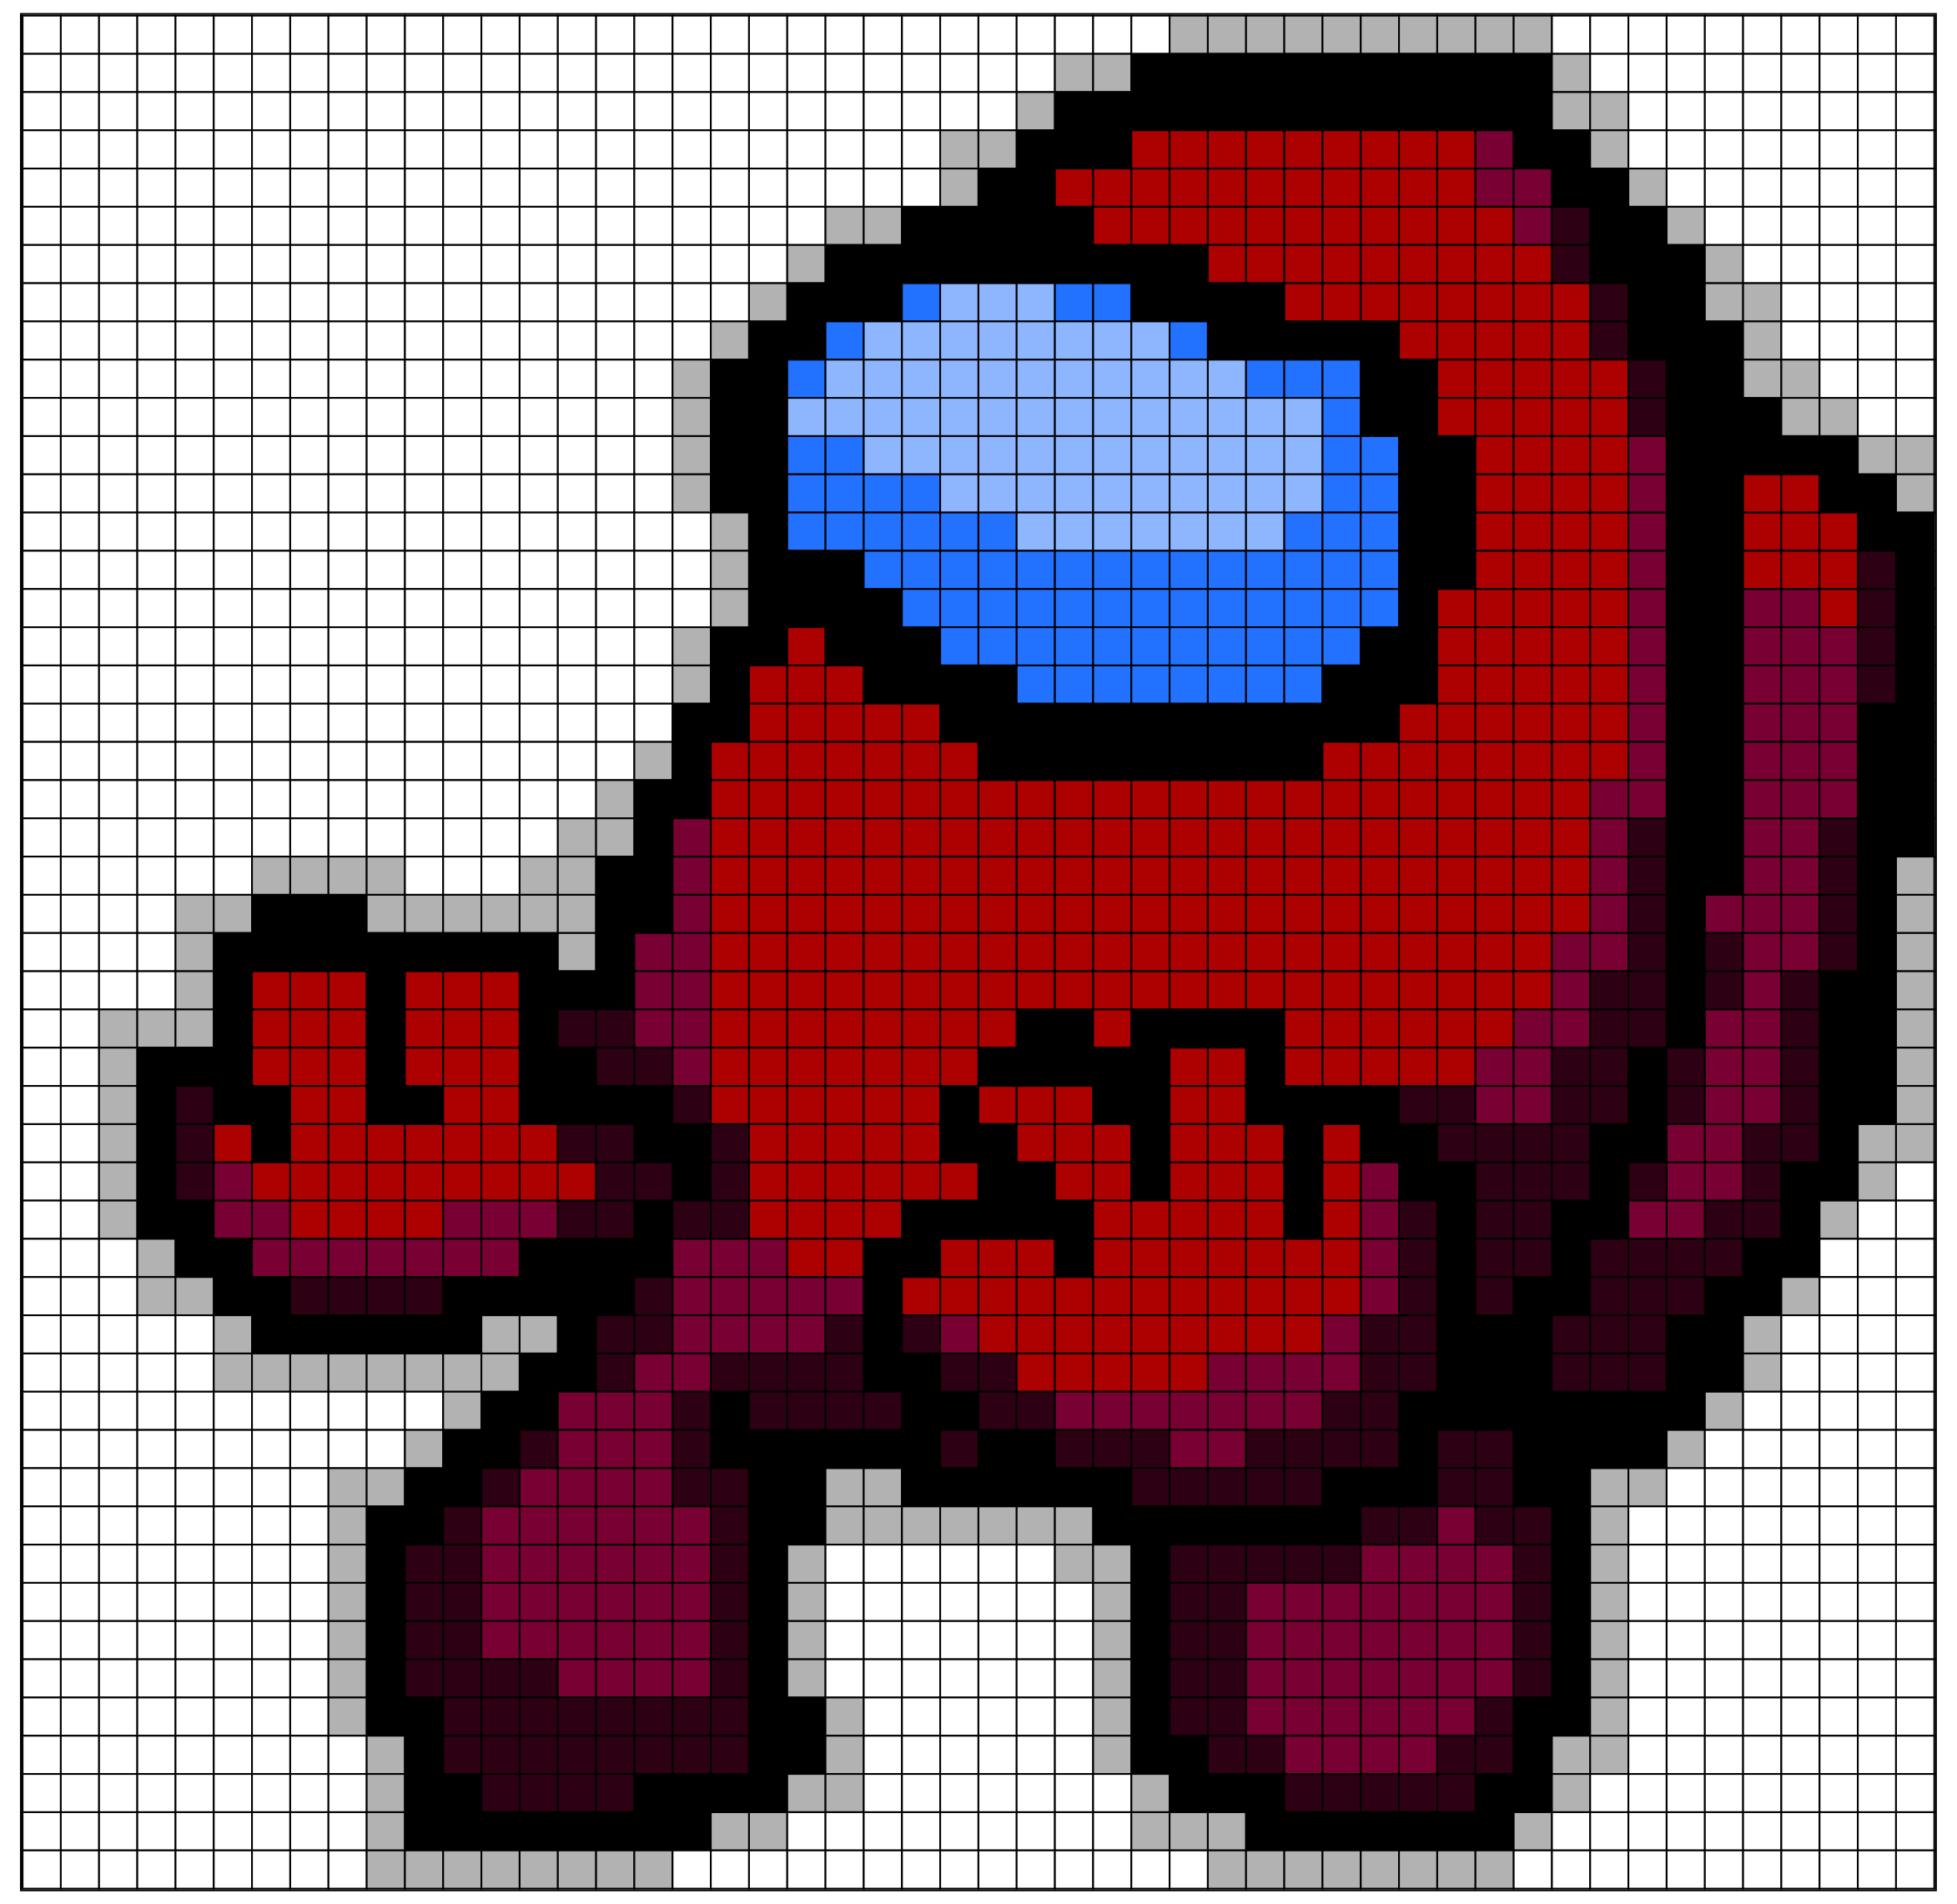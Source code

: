 digraph G {
node[shape = plaintext]
a[ label =<
<TABLE cellspacing="0" cellpadding="10">
<TR>
<TD width="1" height="1" bgcolor="white"></TD>
<TD width="1" height="1" bgcolor="white"></TD>
<TD width="1" height="1" bgcolor="white"></TD>
<TD width="1" height="1" bgcolor="white"></TD>
<TD width="1" height="1" bgcolor="white"></TD>
<TD width="1" height="1" bgcolor="white"></TD>
<TD width="1" height="1" bgcolor="white"></TD>
<TD width="1" height="1" bgcolor="white"></TD>
<TD width="1" height="1" bgcolor="white"></TD>
<TD width="1" height="1" bgcolor="white"></TD>
<TD width="1" height="1" bgcolor="white"></TD>
<TD width="1" height="1" bgcolor="white"></TD>
<TD width="1" height="1" bgcolor="white"></TD>
<TD width="1" height="1" bgcolor="white"></TD>
<TD width="1" height="1" bgcolor="white"></TD>
<TD width="1" height="1" bgcolor="white"></TD>
<TD width="1" height="1" bgcolor="white"></TD>
<TD width="1" height="1" bgcolor="white"></TD>
<TD width="1" height="1" bgcolor="white"></TD>
<TD width="1" height="1" bgcolor="white"></TD>
<TD width="1" height="1" bgcolor="white"></TD>
<TD width="1" height="1" bgcolor="white"></TD>
<TD width="1" height="1" bgcolor="white"></TD>
<TD width="1" height="1" bgcolor="white"></TD>
<TD width="1" height="1" bgcolor="white"></TD>
<TD width="1" height="1" bgcolor="white"></TD>
<TD width="1" height="1" bgcolor="white"></TD>
<TD width="1" height="1" bgcolor="white"></TD>
<TD width="1" height="1" bgcolor="white"></TD>
<TD width="1" height="1" bgcolor="white"></TD>
<TD width="1" height="1" bgcolor="#B2B2B2"></TD>
<TD width="1" height="1" bgcolor="#B2B2B2"></TD>
<TD width="1" height="1" bgcolor="#B2B2B2"></TD>
<TD width="1" height="1" bgcolor="#B2B2B2"></TD>
<TD width="1" height="1" bgcolor="#B2B2B2"></TD>
<TD width="1" height="1" bgcolor="#B2B2B2"></TD>
<TD width="1" height="1" bgcolor="#B2B2B2"></TD>
<TD width="1" height="1" bgcolor="#B2B2B2"></TD>
<TD width="1" height="1" bgcolor="#B2B2B2"></TD>
<TD width="1" height="1" bgcolor="#B2B2B2"></TD>
<TD width="1" height="1" bgcolor="white"></TD>
<TD width="1" height="1" bgcolor="white"></TD>
<TD width="1" height="1" bgcolor="white"></TD>
<TD width="1" height="1" bgcolor="white"></TD>
<TD width="1" height="1" bgcolor="white"></TD>
<TD width="1" height="1" bgcolor="white"></TD>
<TD width="1" height="1" bgcolor="white"></TD>
<TD width="1" height="1" bgcolor="white"></TD>
<TD width="1" height="1" bgcolor="white"></TD>
<TD width="1" height="1" bgcolor="white"></TD>
</TR>
<TR>
<TD width="1" height="1" bgcolor="white"></TD>
<TD width="1" height="1" bgcolor="white"></TD>
<TD width="1" height="1" bgcolor="white"></TD>
<TD width="1" height="1" bgcolor="white"></TD>
<TD width="1" height="1" bgcolor="white"></TD>
<TD width="1" height="1" bgcolor="white"></TD>
<TD width="1" height="1" bgcolor="white"></TD>
<TD width="1" height="1" bgcolor="white"></TD>
<TD width="1" height="1" bgcolor="white"></TD>
<TD width="1" height="1" bgcolor="white"></TD>
<TD width="1" height="1" bgcolor="white"></TD>
<TD width="1" height="1" bgcolor="white"></TD>
<TD width="1" height="1" bgcolor="white"></TD>
<TD width="1" height="1" bgcolor="white"></TD>
<TD width="1" height="1" bgcolor="white"></TD>
<TD width="1" height="1" bgcolor="white"></TD>
<TD width="1" height="1" bgcolor="white"></TD>
<TD width="1" height="1" bgcolor="white"></TD>
<TD width="1" height="1" bgcolor="white"></TD>
<TD width="1" height="1" bgcolor="white"></TD>
<TD width="1" height="1" bgcolor="white"></TD>
<TD width="1" height="1" bgcolor="white"></TD>
<TD width="1" height="1" bgcolor="white"></TD>
<TD width="1" height="1" bgcolor="white"></TD>
<TD width="1" height="1" bgcolor="white"></TD>
<TD width="1" height="1" bgcolor="white"></TD>
<TD width="1" height="1" bgcolor="white"></TD>
<TD width="1" height="1" bgcolor="#B2B2B2"></TD>
<TD width="1" height="1" bgcolor="#B2B2B2"></TD>
<TD width="1" height="1" bgcolor="#000000"></TD>
<TD width="1" height="1" bgcolor="#000000"></TD>
<TD width="1" height="1" bgcolor="#000000"></TD>
<TD width="1" height="1" bgcolor="#000000"></TD>
<TD width="1" height="1" bgcolor="#000000"></TD>
<TD width="1" height="1" bgcolor="#000000"></TD>
<TD width="1" height="1" bgcolor="#000000"></TD>
<TD width="1" height="1" bgcolor="#000000"></TD>
<TD width="1" height="1" bgcolor="#000000"></TD>
<TD width="1" height="1" bgcolor="#000000"></TD>
<TD width="1" height="1" bgcolor="#000000"></TD>
<TD width="1" height="1" bgcolor="#B2B2B2"></TD>
<TD width="1" height="1" bgcolor="white"></TD>
<TD width="1" height="1" bgcolor="white"></TD>
<TD width="1" height="1" bgcolor="white"></TD>
<TD width="1" height="1" bgcolor="white"></TD>
<TD width="1" height="1" bgcolor="white"></TD>
<TD width="1" height="1" bgcolor="white"></TD>
<TD width="1" height="1" bgcolor="white"></TD>
<TD width="1" height="1" bgcolor="white"></TD>
<TD width="1" height="1" bgcolor="white"></TD>
</TR>
<TR>
<TD width="1" height="1" bgcolor="white"></TD>
<TD width="1" height="1" bgcolor="white"></TD>
<TD width="1" height="1" bgcolor="white"></TD>
<TD width="1" height="1" bgcolor="white"></TD>
<TD width="1" height="1" bgcolor="white"></TD>
<TD width="1" height="1" bgcolor="white"></TD>
<TD width="1" height="1" bgcolor="white"></TD>
<TD width="1" height="1" bgcolor="white"></TD>
<TD width="1" height="1" bgcolor="white"></TD>
<TD width="1" height="1" bgcolor="white"></TD>
<TD width="1" height="1" bgcolor="white"></TD>
<TD width="1" height="1" bgcolor="white"></TD>
<TD width="1" height="1" bgcolor="white"></TD>
<TD width="1" height="1" bgcolor="white"></TD>
<TD width="1" height="1" bgcolor="white"></TD>
<TD width="1" height="1" bgcolor="white"></TD>
<TD width="1" height="1" bgcolor="white"></TD>
<TD width="1" height="1" bgcolor="white"></TD>
<TD width="1" height="1" bgcolor="white"></TD>
<TD width="1" height="1" bgcolor="white"></TD>
<TD width="1" height="1" bgcolor="white"></TD>
<TD width="1" height="1" bgcolor="white"></TD>
<TD width="1" height="1" bgcolor="white"></TD>
<TD width="1" height="1" bgcolor="white"></TD>
<TD width="1" height="1" bgcolor="white"></TD>
<TD width="1" height="1" bgcolor="white"></TD>
<TD width="1" height="1" bgcolor="#B2B2B2"></TD>
<TD width="1" height="1" bgcolor="#000000"></TD>
<TD width="1" height="1" bgcolor="#000000"></TD>
<TD width="1" height="1" bgcolor="#000000"></TD>
<TD width="1" height="1" bgcolor="#000000"></TD>
<TD width="1" height="1" bgcolor="#000000"></TD>
<TD width="1" height="1" bgcolor="#000000"></TD>
<TD width="1" height="1" bgcolor="#000000"></TD>
<TD width="1" height="1" bgcolor="#000000"></TD>
<TD width="1" height="1" bgcolor="#000000"></TD>
<TD width="1" height="1" bgcolor="#000000"></TD>
<TD width="1" height="1" bgcolor="#000000"></TD>
<TD width="1" height="1" bgcolor="#000000"></TD>
<TD width="1" height="1" bgcolor="#000000"></TD>
<TD width="1" height="1" bgcolor="#B2B2B2"></TD>
<TD width="1" height="1" bgcolor="#B2B2B2"></TD>
<TD width="1" height="1" bgcolor="white"></TD>
<TD width="1" height="1" bgcolor="white"></TD>
<TD width="1" height="1" bgcolor="white"></TD>
<TD width="1" height="1" bgcolor="white"></TD>
<TD width="1" height="1" bgcolor="white"></TD>
<TD width="1" height="1" bgcolor="white"></TD>
<TD width="1" height="1" bgcolor="white"></TD>
<TD width="1" height="1" bgcolor="white"></TD>
</TR>
<TR>
<TD width="1" height="1" bgcolor="white"></TD>
<TD width="1" height="1" bgcolor="white"></TD>
<TD width="1" height="1" bgcolor="white"></TD>
<TD width="1" height="1" bgcolor="white"></TD>
<TD width="1" height="1" bgcolor="white"></TD>
<TD width="1" height="1" bgcolor="white"></TD>
<TD width="1" height="1" bgcolor="white"></TD>
<TD width="1" height="1" bgcolor="white"></TD>
<TD width="1" height="1" bgcolor="white"></TD>
<TD width="1" height="1" bgcolor="white"></TD>
<TD width="1" height="1" bgcolor="white"></TD>
<TD width="1" height="1" bgcolor="white"></TD>
<TD width="1" height="1" bgcolor="white"></TD>
<TD width="1" height="1" bgcolor="white"></TD>
<TD width="1" height="1" bgcolor="white"></TD>
<TD width="1" height="1" bgcolor="white"></TD>
<TD width="1" height="1" bgcolor="white"></TD>
<TD width="1" height="1" bgcolor="white"></TD>
<TD width="1" height="1" bgcolor="white"></TD>
<TD width="1" height="1" bgcolor="white"></TD>
<TD width="1" height="1" bgcolor="white"></TD>
<TD width="1" height="1" bgcolor="white"></TD>
<TD width="1" height="1" bgcolor="white"></TD>
<TD width="1" height="1" bgcolor="white"></TD>
<TD width="1" height="1" bgcolor="#B2B2B2"></TD>
<TD width="1" height="1" bgcolor="#B2B2B2"></TD>
<TD width="1" height="1" bgcolor="#000000"></TD>
<TD width="1" height="1" bgcolor="#000000"></TD>
<TD width="1" height="1" bgcolor="#000000"></TD>
<TD width="1" height="1" bgcolor="#AD0000"></TD>
<TD width="1" height="1" bgcolor="#AD0000"></TD>
<TD width="1" height="1" bgcolor="#AD0000"></TD>
<TD width="1" height="1" bgcolor="#AD0000"></TD>
<TD width="1" height="1" bgcolor="#AD0000"></TD>
<TD width="1" height="1" bgcolor="#AD0000"></TD>
<TD width="1" height="1" bgcolor="#AD0000"></TD>
<TD width="1" height="1" bgcolor="#AD0000"></TD>
<TD width="1" height="1" bgcolor="#AD0000"></TD>
<TD width="1" height="1" bgcolor="#790033"></TD>
<TD width="1" height="1" bgcolor="#000000"></TD>
<TD width="1" height="1" bgcolor="#000000"></TD>
<TD width="1" height="1" bgcolor="#B2B2B2"></TD>
<TD width="1" height="1" bgcolor="white"></TD>
<TD width="1" height="1" bgcolor="white"></TD>
<TD width="1" height="1" bgcolor="white"></TD>
<TD width="1" height="1" bgcolor="white"></TD>
<TD width="1" height="1" bgcolor="white"></TD>
<TD width="1" height="1" bgcolor="white"></TD>
<TD width="1" height="1" bgcolor="white"></TD>
<TD width="1" height="1" bgcolor="white"></TD>
</TR>
<TR>
<TD width="1" height="1" bgcolor="white"></TD>
<TD width="1" height="1" bgcolor="white"></TD>
<TD width="1" height="1" bgcolor="white"></TD>
<TD width="1" height="1" bgcolor="white"></TD>
<TD width="1" height="1" bgcolor="white"></TD>
<TD width="1" height="1" bgcolor="white"></TD>
<TD width="1" height="1" bgcolor="white"></TD>
<TD width="1" height="1" bgcolor="white"></TD>
<TD width="1" height="1" bgcolor="white"></TD>
<TD width="1" height="1" bgcolor="white"></TD>
<TD width="1" height="1" bgcolor="white"></TD>
<TD width="1" height="1" bgcolor="white"></TD>
<TD width="1" height="1" bgcolor="white"></TD>
<TD width="1" height="1" bgcolor="white"></TD>
<TD width="1" height="1" bgcolor="white"></TD>
<TD width="1" height="1" bgcolor="white"></TD>
<TD width="1" height="1" bgcolor="white"></TD>
<TD width="1" height="1" bgcolor="white"></TD>
<TD width="1" height="1" bgcolor="white"></TD>
<TD width="1" height="1" bgcolor="white"></TD>
<TD width="1" height="1" bgcolor="white"></TD>
<TD width="1" height="1" bgcolor="white"></TD>
<TD width="1" height="1" bgcolor="white"></TD>
<TD width="1" height="1" bgcolor="white"></TD>
<TD width="1" height="1" bgcolor="#B2B2B2"></TD>
<TD width="1" height="1" bgcolor="#000000"></TD>
<TD width="1" height="1" bgcolor="#000000"></TD>
<TD width="1" height="1" bgcolor="#AD0000"></TD>
<TD width="1" height="1" bgcolor="#AD0000"></TD>
<TD width="1" height="1" bgcolor="#AD0000"></TD>
<TD width="1" height="1" bgcolor="#AD0000"></TD>
<TD width="1" height="1" bgcolor="#AD0000"></TD>
<TD width="1" height="1" bgcolor="#AD0000"></TD>
<TD width="1" height="1" bgcolor="#AD0000"></TD>
<TD width="1" height="1" bgcolor="#AD0000"></TD>
<TD width="1" height="1" bgcolor="#AD0000"></TD>
<TD width="1" height="1" bgcolor="#AD0000"></TD>
<TD width="1" height="1" bgcolor="#AD0000"></TD>
<TD width="1" height="1" bgcolor="#790033"></TD>
<TD width="1" height="1" bgcolor="#790033"></TD>
<TD width="1" height="1" bgcolor="#000000"></TD>
<TD width="1" height="1" bgcolor="#000000"></TD>
<TD width="1" height="1" bgcolor="#B2B2B2"></TD>
<TD width="1" height="1" bgcolor="white"></TD>
<TD width="1" height="1" bgcolor="white"></TD>
<TD width="1" height="1" bgcolor="white"></TD>
<TD width="1" height="1" bgcolor="white"></TD>
<TD width="1" height="1" bgcolor="white"></TD>
<TD width="1" height="1" bgcolor="white"></TD>
<TD width="1" height="1" bgcolor="white"></TD>
</TR>
<TR>
<TD width="1" height="1" bgcolor="white"></TD>
<TD width="1" height="1" bgcolor="white"></TD>
<TD width="1" height="1" bgcolor="white"></TD>
<TD width="1" height="1" bgcolor="white"></TD>
<TD width="1" height="1" bgcolor="white"></TD>
<TD width="1" height="1" bgcolor="white"></TD>
<TD width="1" height="1" bgcolor="white"></TD>
<TD width="1" height="1" bgcolor="white"></TD>
<TD width="1" height="1" bgcolor="white"></TD>
<TD width="1" height="1" bgcolor="white"></TD>
<TD width="1" height="1" bgcolor="white"></TD>
<TD width="1" height="1" bgcolor="white"></TD>
<TD width="1" height="1" bgcolor="white"></TD>
<TD width="1" height="1" bgcolor="white"></TD>
<TD width="1" height="1" bgcolor="white"></TD>
<TD width="1" height="1" bgcolor="white"></TD>
<TD width="1" height="1" bgcolor="white"></TD>
<TD width="1" height="1" bgcolor="white"></TD>
<TD width="1" height="1" bgcolor="white"></TD>
<TD width="1" height="1" bgcolor="white"></TD>
<TD width="1" height="1" bgcolor="white"></TD>
<TD width="1" height="1" bgcolor="#B2B2B2"></TD>
<TD width="1" height="1" bgcolor="#B2B2B2"></TD>
<TD width="1" height="1" bgcolor="#000000"></TD>
<TD width="1" height="1" bgcolor="#000000"></TD>
<TD width="1" height="1" bgcolor="#000000"></TD>
<TD width="1" height="1" bgcolor="#000000"></TD>
<TD width="1" height="1" bgcolor="#000000"></TD>
<TD width="1" height="1" bgcolor="#AD0000"></TD>
<TD width="1" height="1" bgcolor="#AD0000"></TD>
<TD width="1" height="1" bgcolor="#AD0000"></TD>
<TD width="1" height="1" bgcolor="#AD0000"></TD>
<TD width="1" height="1" bgcolor="#AD0000"></TD>
<TD width="1" height="1" bgcolor="#AD0000"></TD>
<TD width="1" height="1" bgcolor="#AD0000"></TD>
<TD width="1" height="1" bgcolor="#AD0000"></TD>
<TD width="1" height="1" bgcolor="#AD0000"></TD>
<TD width="1" height="1" bgcolor="#AD0000"></TD>
<TD width="1" height="1" bgcolor="#AD0000"></TD>
<TD width="1" height="1" bgcolor="#790033"></TD>
<TD width="1" height="1" bgcolor="#2E0014"></TD>
<TD width="1" height="1" bgcolor="#000000"></TD>
<TD width="1" height="1" bgcolor="#000000"></TD>
<TD width="1" height="1" bgcolor="#B2B2B2"></TD>
<TD width="1" height="1" bgcolor="white"></TD>
<TD width="1" height="1" bgcolor="white"></TD>
<TD width="1" height="1" bgcolor="white"></TD>
<TD width="1" height="1" bgcolor="white"></TD>
<TD width="1" height="1" bgcolor="white"></TD>
<TD width="1" height="1" bgcolor="white"></TD>
</TR>
<TR>
<TD width="1" height="1" bgcolor="white"></TD>
<TD width="1" height="1" bgcolor="white"></TD>
<TD width="1" height="1" bgcolor="white"></TD>
<TD width="1" height="1" bgcolor="white"></TD>
<TD width="1" height="1" bgcolor="white"></TD>
<TD width="1" height="1" bgcolor="white"></TD>
<TD width="1" height="1" bgcolor="white"></TD>
<TD width="1" height="1" bgcolor="white"></TD>
<TD width="1" height="1" bgcolor="white"></TD>
<TD width="1" height="1" bgcolor="white"></TD>
<TD width="1" height="1" bgcolor="white"></TD>
<TD width="1" height="1" bgcolor="white"></TD>
<TD width="1" height="1" bgcolor="white"></TD>
<TD width="1" height="1" bgcolor="white"></TD>
<TD width="1" height="1" bgcolor="white"></TD>
<TD width="1" height="1" bgcolor="white"></TD>
<TD width="1" height="1" bgcolor="white"></TD>
<TD width="1" height="1" bgcolor="white"></TD>
<TD width="1" height="1" bgcolor="white"></TD>
<TD width="1" height="1" bgcolor="white"></TD>
<TD width="1" height="1" bgcolor="#B2B2B2"></TD>
<TD width="1" height="1" bgcolor="#000000"></TD>
<TD width="1" height="1" bgcolor="#000000"></TD>
<TD width="1" height="1" bgcolor="#000000"></TD>
<TD width="1" height="1" bgcolor="#000000"></TD>
<TD width="1" height="1" bgcolor="#000000"></TD>
<TD width="1" height="1" bgcolor="#000000"></TD>
<TD width="1" height="1" bgcolor="#000000"></TD>
<TD width="1" height="1" bgcolor="#000000"></TD>
<TD width="1" height="1" bgcolor="#000000"></TD>
<TD width="1" height="1" bgcolor="#000000"></TD>
<TD width="1" height="1" bgcolor="#AD0000"></TD>
<TD width="1" height="1" bgcolor="#AD0000"></TD>
<TD width="1" height="1" bgcolor="#AD0000"></TD>
<TD width="1" height="1" bgcolor="#AD0000"></TD>
<TD width="1" height="1" bgcolor="#AD0000"></TD>
<TD width="1" height="1" bgcolor="#AD0000"></TD>
<TD width="1" height="1" bgcolor="#AD0000"></TD>
<TD width="1" height="1" bgcolor="#AD0000"></TD>
<TD width="1" height="1" bgcolor="#AD0000"></TD>
<TD width="1" height="1" bgcolor="#2E0014"></TD>
<TD width="1" height="1" bgcolor="#000000"></TD>
<TD width="1" height="1" bgcolor="#000000"></TD>
<TD width="1" height="1" bgcolor="#000000"></TD>
<TD width="1" height="1" bgcolor="#B2B2B2"></TD>
<TD width="1" height="1" bgcolor="white"></TD>
<TD width="1" height="1" bgcolor="white"></TD>
<TD width="1" height="1" bgcolor="white"></TD>
<TD width="1" height="1" bgcolor="white"></TD>
<TD width="1" height="1" bgcolor="white"></TD>
</TR>
<TR>
<TD width="1" height="1" bgcolor="white"></TD>
<TD width="1" height="1" bgcolor="white"></TD>
<TD width="1" height="1" bgcolor="white"></TD>
<TD width="1" height="1" bgcolor="white"></TD>
<TD width="1" height="1" bgcolor="white"></TD>
<TD width="1" height="1" bgcolor="white"></TD>
<TD width="1" height="1" bgcolor="white"></TD>
<TD width="1" height="1" bgcolor="white"></TD>
<TD width="1" height="1" bgcolor="white"></TD>
<TD width="1" height="1" bgcolor="white"></TD>
<TD width="1" height="1" bgcolor="white"></TD>
<TD width="1" height="1" bgcolor="white"></TD>
<TD width="1" height="1" bgcolor="white"></TD>
<TD width="1" height="1" bgcolor="white"></TD>
<TD width="1" height="1" bgcolor="white"></TD>
<TD width="1" height="1" bgcolor="white"></TD>
<TD width="1" height="1" bgcolor="white"></TD>
<TD width="1" height="1" bgcolor="white"></TD>
<TD width="1" height="1" bgcolor="white"></TD>
<TD width="1" height="1" bgcolor="#B2B2B2"></TD>
<TD width="1" height="1" bgcolor="#000000"></TD>
<TD width="1" height="1" bgcolor="#000000"></TD>
<TD width="1" height="1" bgcolor="#000000"></TD>
<TD width="1" height="1" bgcolor="#2371FF"></TD>
<TD width="1" height="1" bgcolor="#8EB6FF"></TD>
<TD width="1" height="1" bgcolor="#8EB6FF"></TD>
<TD width="1" height="1" bgcolor="#8EB6FF"></TD>
<TD width="1" height="1" bgcolor="#2371FF"></TD>
<TD width="1" height="1" bgcolor="#2371FF"></TD>
<TD width="1" height="1" bgcolor="#000000"></TD>
<TD width="1" height="1" bgcolor="#000000"></TD>
<TD width="1" height="1" bgcolor="#000000"></TD>
<TD width="1" height="1" bgcolor="#000000"></TD>
<TD width="1" height="1" bgcolor="#AD0000"></TD>
<TD width="1" height="1" bgcolor="#AD0000"></TD>
<TD width="1" height="1" bgcolor="#AD0000"></TD>
<TD width="1" height="1" bgcolor="#AD0000"></TD>
<TD width="1" height="1" bgcolor="#AD0000"></TD>
<TD width="1" height="1" bgcolor="#AD0000"></TD>
<TD width="1" height="1" bgcolor="#AD0000"></TD>
<TD width="1" height="1" bgcolor="#AD0000"></TD>
<TD width="1" height="1" bgcolor="#2E0014"></TD>
<TD width="1" height="1" bgcolor="#000000"></TD>
<TD width="1" height="1" bgcolor="#000000"></TD>
<TD width="1" height="1" bgcolor="#B2B2B2"></TD>
<TD width="1" height="1" bgcolor="#B2B2B2"></TD>
<TD width="1" height="1" bgcolor="white"></TD>
<TD width="1" height="1" bgcolor="white"></TD>
<TD width="1" height="1" bgcolor="white"></TD>
<TD width="1" height="1" bgcolor="white"></TD>
</TR>
<TR>
<TD width="1" height="1" bgcolor="white"></TD>
<TD width="1" height="1" bgcolor="white"></TD>
<TD width="1" height="1" bgcolor="white"></TD>
<TD width="1" height="1" bgcolor="white"></TD>
<TD width="1" height="1" bgcolor="white"></TD>
<TD width="1" height="1" bgcolor="white"></TD>
<TD width="1" height="1" bgcolor="white"></TD>
<TD width="1" height="1" bgcolor="white"></TD>
<TD width="1" height="1" bgcolor="white"></TD>
<TD width="1" height="1" bgcolor="white"></TD>
<TD width="1" height="1" bgcolor="white"></TD>
<TD width="1" height="1" bgcolor="white"></TD>
<TD width="1" height="1" bgcolor="white"></TD>
<TD width="1" height="1" bgcolor="white"></TD>
<TD width="1" height="1" bgcolor="white"></TD>
<TD width="1" height="1" bgcolor="white"></TD>
<TD width="1" height="1" bgcolor="white"></TD>
<TD width="1" height="1" bgcolor="white"></TD>
<TD width="1" height="1" bgcolor="#B2B2B2"></TD>
<TD width="1" height="1" bgcolor="#000000"></TD>
<TD width="1" height="1" bgcolor="#000000"></TD>
<TD width="1" height="1" bgcolor="#2371FF"></TD>
<TD width="1" height="1" bgcolor="#8EB6FF"></TD>
<TD width="1" height="1" bgcolor="#8EB6FF"></TD>
<TD width="1" height="1" bgcolor="#8EB6FF"></TD>
<TD width="1" height="1" bgcolor="#8EB6FF"></TD>
<TD width="1" height="1" bgcolor="#8EB6FF"></TD>
<TD width="1" height="1" bgcolor="#8EB6FF"></TD>
<TD width="1" height="1" bgcolor="#8EB6FF"></TD>
<TD width="1" height="1" bgcolor="#8EB6FF"></TD>
<TD width="1" height="1" bgcolor="#2371FF"></TD>
<TD width="1" height="1" bgcolor="#000000"></TD>
<TD width="1" height="1" bgcolor="#000000"></TD>
<TD width="1" height="1" bgcolor="#000000"></TD>
<TD width="1" height="1" bgcolor="#000000"></TD>
<TD width="1" height="1" bgcolor="#000000"></TD>
<TD width="1" height="1" bgcolor="#AD0000"></TD>
<TD width="1" height="1" bgcolor="#AD0000"></TD>
<TD width="1" height="1" bgcolor="#AD0000"></TD>
<TD width="1" height="1" bgcolor="#AD0000"></TD>
<TD width="1" height="1" bgcolor="#AD0000"></TD>
<TD width="1" height="1" bgcolor="#2E0014"></TD>
<TD width="1" height="1" bgcolor="#000000"></TD>
<TD width="1" height="1" bgcolor="#000000"></TD>
<TD width="1" height="1" bgcolor="#000000"></TD>
<TD width="1" height="1" bgcolor="#B2B2B2"></TD>
<TD width="1" height="1" bgcolor="white"></TD>
<TD width="1" height="1" bgcolor="white"></TD>
<TD width="1" height="1" bgcolor="white"></TD>
<TD width="1" height="1" bgcolor="white"></TD>
</TR>
<TR>
<TD width="1" height="1" bgcolor="white"></TD>
<TD width="1" height="1" bgcolor="white"></TD>
<TD width="1" height="1" bgcolor="white"></TD>
<TD width="1" height="1" bgcolor="white"></TD>
<TD width="1" height="1" bgcolor="white"></TD>
<TD width="1" height="1" bgcolor="white"></TD>
<TD width="1" height="1" bgcolor="white"></TD>
<TD width="1" height="1" bgcolor="white"></TD>
<TD width="1" height="1" bgcolor="white"></TD>
<TD width="1" height="1" bgcolor="white"></TD>
<TD width="1" height="1" bgcolor="white"></TD>
<TD width="1" height="1" bgcolor="white"></TD>
<TD width="1" height="1" bgcolor="white"></TD>
<TD width="1" height="1" bgcolor="white"></TD>
<TD width="1" height="1" bgcolor="white"></TD>
<TD width="1" height="1" bgcolor="white"></TD>
<TD width="1" height="1" bgcolor="white"></TD>
<TD width="1" height="1" bgcolor="#B2B2B2"></TD>
<TD width="1" height="1" bgcolor="#000000"></TD>
<TD width="1" height="1" bgcolor="#000000"></TD>
<TD width="1" height="1" bgcolor="#2371FF"></TD>
<TD width="1" height="1" bgcolor="#8EB6FF"></TD>
<TD width="1" height="1" bgcolor="#8EB6FF"></TD>
<TD width="1" height="1" bgcolor="#8EB6FF"></TD>
<TD width="1" height="1" bgcolor="#8EB6FF"></TD>
<TD width="1" height="1" bgcolor="#8EB6FF"></TD>
<TD width="1" height="1" bgcolor="#8EB6FF"></TD>
<TD width="1" height="1" bgcolor="#8EB6FF"></TD>
<TD width="1" height="1" bgcolor="#8EB6FF"></TD>
<TD width="1" height="1" bgcolor="#8EB6FF"></TD>
<TD width="1" height="1" bgcolor="#8EB6FF"></TD>
<TD width="1" height="1" bgcolor="#8EB6FF"></TD>
<TD width="1" height="1" bgcolor="#2371FF"></TD>
<TD width="1" height="1" bgcolor="#2371FF"></TD>
<TD width="1" height="1" bgcolor="#2371FF"></TD>
<TD width="1" height="1" bgcolor="#000000"></TD>
<TD width="1" height="1" bgcolor="#000000"></TD>
<TD width="1" height="1" bgcolor="#AD0000"></TD>
<TD width="1" height="1" bgcolor="#AD0000"></TD>
<TD width="1" height="1" bgcolor="#AD0000"></TD>
<TD width="1" height="1" bgcolor="#AD0000"></TD>
<TD width="1" height="1" bgcolor="#AD0000"></TD>
<TD width="1" height="1" bgcolor="#2E0014"></TD>
<TD width="1" height="1" bgcolor="#000000"></TD>
<TD width="1" height="1" bgcolor="#000000"></TD>
<TD width="1" height="1" bgcolor="#B2B2B2"></TD>
<TD width="1" height="1" bgcolor="#B2B2B2"></TD>
<TD width="1" height="1" bgcolor="white"></TD>
<TD width="1" height="1" bgcolor="white"></TD>
<TD width="1" height="1" bgcolor="white"></TD>
</TR>
<TR>
<TD width="1" height="1" bgcolor="white"></TD>
<TD width="1" height="1" bgcolor="white"></TD>
<TD width="1" height="1" bgcolor="white"></TD>
<TD width="1" height="1" bgcolor="white"></TD>
<TD width="1" height="1" bgcolor="white"></TD>
<TD width="1" height="1" bgcolor="white"></TD>
<TD width="1" height="1" bgcolor="white"></TD>
<TD width="1" height="1" bgcolor="white"></TD>
<TD width="1" height="1" bgcolor="white"></TD>
<TD width="1" height="1" bgcolor="white"></TD>
<TD width="1" height="1" bgcolor="white"></TD>
<TD width="1" height="1" bgcolor="white"></TD>
<TD width="1" height="1" bgcolor="white"></TD>
<TD width="1" height="1" bgcolor="white"></TD>
<TD width="1" height="1" bgcolor="white"></TD>
<TD width="1" height="1" bgcolor="white"></TD>
<TD width="1" height="1" bgcolor="white"></TD>
<TD width="1" height="1" bgcolor="#B2B2B2"></TD>
<TD width="1" height="1" bgcolor="#000000"></TD>
<TD width="1" height="1" bgcolor="#000000"></TD>
<TD width="1" height="1" bgcolor="#8EB6FF"></TD>
<TD width="1" height="1" bgcolor="#8EB6FF"></TD>
<TD width="1" height="1" bgcolor="#8EB6FF"></TD>
<TD width="1" height="1" bgcolor="#8EB6FF"></TD>
<TD width="1" height="1" bgcolor="#8EB6FF"></TD>
<TD width="1" height="1" bgcolor="#8EB6FF"></TD>
<TD width="1" height="1" bgcolor="#8EB6FF"></TD>
<TD width="1" height="1" bgcolor="#8EB6FF"></TD>
<TD width="1" height="1" bgcolor="#8EB6FF"></TD>
<TD width="1" height="1" bgcolor="#8EB6FF"></TD>
<TD width="1" height="1" bgcolor="#8EB6FF"></TD>
<TD width="1" height="1" bgcolor="#8EB6FF"></TD>
<TD width="1" height="1" bgcolor="#8EB6FF"></TD>
<TD width="1" height="1" bgcolor="#8EB6FF"></TD>
<TD width="1" height="1" bgcolor="#2371FF"></TD>
<TD width="1" height="1" bgcolor="#000000"></TD>
<TD width="1" height="1" bgcolor="#000000"></TD>
<TD width="1" height="1" bgcolor="#AD0000"></TD>
<TD width="1" height="1" bgcolor="#AD0000"></TD>
<TD width="1" height="1" bgcolor="#AD0000"></TD>
<TD width="1" height="1" bgcolor="#AD0000"></TD>
<TD width="1" height="1" bgcolor="#AD0000"></TD>
<TD width="1" height="1" bgcolor="#2E0014"></TD>
<TD width="1" height="1" bgcolor="#000000"></TD>
<TD width="1" height="1" bgcolor="#000000"></TD>
<TD width="1" height="1" bgcolor="#000000"></TD>
<TD width="1" height="1" bgcolor="#B2B2B2"></TD>
<TD width="1" height="1" bgcolor="#B2B2B2"></TD>
<TD width="1" height="1" bgcolor="white"></TD>
<TD width="1" height="1" bgcolor="white"></TD>
</TR>
<TR>
<TD width="1" height="1" bgcolor="white"></TD>
<TD width="1" height="1" bgcolor="white"></TD>
<TD width="1" height="1" bgcolor="white"></TD>
<TD width="1" height="1" bgcolor="white"></TD>
<TD width="1" height="1" bgcolor="white"></TD>
<TD width="1" height="1" bgcolor="white"></TD>
<TD width="1" height="1" bgcolor="white"></TD>
<TD width="1" height="1" bgcolor="white"></TD>
<TD width="1" height="1" bgcolor="white"></TD>
<TD width="1" height="1" bgcolor="white"></TD>
<TD width="1" height="1" bgcolor="white"></TD>
<TD width="1" height="1" bgcolor="white"></TD>
<TD width="1" height="1" bgcolor="white"></TD>
<TD width="1" height="1" bgcolor="white"></TD>
<TD width="1" height="1" bgcolor="white"></TD>
<TD width="1" height="1" bgcolor="white"></TD>
<TD width="1" height="1" bgcolor="white"></TD>
<TD width="1" height="1" bgcolor="#B2B2B2"></TD>
<TD width="1" height="1" bgcolor="#000000"></TD>
<TD width="1" height="1" bgcolor="#000000"></TD>
<TD width="1" height="1" bgcolor="#2371FF"></TD>
<TD width="1" height="1" bgcolor="#2371FF"></TD>
<TD width="1" height="1" bgcolor="#8EB6FF"></TD>
<TD width="1" height="1" bgcolor="#8EB6FF"></TD>
<TD width="1" height="1" bgcolor="#8EB6FF"></TD>
<TD width="1" height="1" bgcolor="#8EB6FF"></TD>
<TD width="1" height="1" bgcolor="#8EB6FF"></TD>
<TD width="1" height="1" bgcolor="#8EB6FF"></TD>
<TD width="1" height="1" bgcolor="#8EB6FF"></TD>
<TD width="1" height="1" bgcolor="#8EB6FF"></TD>
<TD width="1" height="1" bgcolor="#8EB6FF"></TD>
<TD width="1" height="1" bgcolor="#8EB6FF"></TD>
<TD width="1" height="1" bgcolor="#8EB6FF"></TD>
<TD width="1" height="1" bgcolor="#8EB6FF"></TD>
<TD width="1" height="1" bgcolor="#2371FF"></TD>
<TD width="1" height="1" bgcolor="#2371FF"></TD>
<TD width="1" height="1" bgcolor="#000000"></TD>
<TD width="1" height="1" bgcolor="#000000"></TD>
<TD width="1" height="1" bgcolor="#AD0000"></TD>
<TD width="1" height="1" bgcolor="#AD0000"></TD>
<TD width="1" height="1" bgcolor="#AD0000"></TD>
<TD width="1" height="1" bgcolor="#AD0000"></TD>
<TD width="1" height="1" bgcolor="#790033"></TD>
<TD width="1" height="1" bgcolor="#000000"></TD>
<TD width="1" height="1" bgcolor="#000000"></TD>
<TD width="1" height="1" bgcolor="#000000"></TD>
<TD width="1" height="1" bgcolor="#000000"></TD>
<TD width="1" height="1" bgcolor="#000000"></TD>
<TD width="1" height="1" bgcolor="#B2B2B2"></TD>
<TD width="1" height="1" bgcolor="#B2B2B2"></TD>
</TR>
<TR>
<TD width="1" height="1" bgcolor="white"></TD>
<TD width="1" height="1" bgcolor="white"></TD>
<TD width="1" height="1" bgcolor="white"></TD>
<TD width="1" height="1" bgcolor="white"></TD>
<TD width="1" height="1" bgcolor="white"></TD>
<TD width="1" height="1" bgcolor="white"></TD>
<TD width="1" height="1" bgcolor="white"></TD>
<TD width="1" height="1" bgcolor="white"></TD>
<TD width="1" height="1" bgcolor="white"></TD>
<TD width="1" height="1" bgcolor="white"></TD>
<TD width="1" height="1" bgcolor="white"></TD>
<TD width="1" height="1" bgcolor="white"></TD>
<TD width="1" height="1" bgcolor="white"></TD>
<TD width="1" height="1" bgcolor="white"></TD>
<TD width="1" height="1" bgcolor="white"></TD>
<TD width="1" height="1" bgcolor="white"></TD>
<TD width="1" height="1" bgcolor="white"></TD>
<TD width="1" height="1" bgcolor="#B2B2B2"></TD>
<TD width="1" height="1" bgcolor="#000000"></TD>
<TD width="1" height="1" bgcolor="#000000"></TD>
<TD width="1" height="1" bgcolor="#2371FF"></TD>
<TD width="1" height="1" bgcolor="#2371FF"></TD>
<TD width="1" height="1" bgcolor="#2371FF"></TD>
<TD width="1" height="1" bgcolor="#2371FF"></TD>
<TD width="1" height="1" bgcolor="#8EB6FF"></TD>
<TD width="1" height="1" bgcolor="#8EB6FF"></TD>
<TD width="1" height="1" bgcolor="#8EB6FF"></TD>
<TD width="1" height="1" bgcolor="#8EB6FF"></TD>
<TD width="1" height="1" bgcolor="#8EB6FF"></TD>
<TD width="1" height="1" bgcolor="#8EB6FF"></TD>
<TD width="1" height="1" bgcolor="#8EB6FF"></TD>
<TD width="1" height="1" bgcolor="#8EB6FF"></TD>
<TD width="1" height="1" bgcolor="#8EB6FF"></TD>
<TD width="1" height="1" bgcolor="#8EB6FF"></TD>
<TD width="1" height="1" bgcolor="#2371FF"></TD>
<TD width="1" height="1" bgcolor="#2371FF"></TD>
<TD width="1" height="1" bgcolor="#000000"></TD>
<TD width="1" height="1" bgcolor="#000000"></TD>
<TD width="1" height="1" bgcolor="#AD0000"></TD>
<TD width="1" height="1" bgcolor="#AD0000"></TD>
<TD width="1" height="1" bgcolor="#AD0000"></TD>
<TD width="1" height="1" bgcolor="#AD0000"></TD>
<TD width="1" height="1" bgcolor="#790033"></TD>
<TD width="1" height="1" bgcolor="#000000"></TD>
<TD width="1" height="1" bgcolor="#000000"></TD>
<TD width="1" height="1" bgcolor="#AD0000"></TD>
<TD width="1" height="1" bgcolor="#AD0000"></TD>
<TD width="1" height="1" bgcolor="#000000"></TD>
<TD width="1" height="1" bgcolor="#000000"></TD>
<TD width="1" height="1" bgcolor="#B2B2B2"></TD>
</TR>
<TR>
<TD width="1" height="1" bgcolor="white"></TD>
<TD width="1" height="1" bgcolor="white"></TD>
<TD width="1" height="1" bgcolor="white"></TD>
<TD width="1" height="1" bgcolor="white"></TD>
<TD width="1" height="1" bgcolor="white"></TD>
<TD width="1" height="1" bgcolor="white"></TD>
<TD width="1" height="1" bgcolor="white"></TD>
<TD width="1" height="1" bgcolor="white"></TD>
<TD width="1" height="1" bgcolor="white"></TD>
<TD width="1" height="1" bgcolor="white"></TD>
<TD width="1" height="1" bgcolor="white"></TD>
<TD width="1" height="1" bgcolor="white"></TD>
<TD width="1" height="1" bgcolor="white"></TD>
<TD width="1" height="1" bgcolor="white"></TD>
<TD width="1" height="1" bgcolor="white"></TD>
<TD width="1" height="1" bgcolor="white"></TD>
<TD width="1" height="1" bgcolor="white"></TD>
<TD width="1" height="1" bgcolor="white"></TD>
<TD width="1" height="1" bgcolor="#B2B2B2"></TD>
<TD width="1" height="1" bgcolor="#000000"></TD>
<TD width="1" height="1" bgcolor="#2371FF"></TD>
<TD width="1" height="1" bgcolor="#2371FF"></TD>
<TD width="1" height="1" bgcolor="#2371FF"></TD>
<TD width="1" height="1" bgcolor="#2371FF"></TD>
<TD width="1" height="1" bgcolor="#2371FF"></TD>
<TD width="1" height="1" bgcolor="#2371FF"></TD>
<TD width="1" height="1" bgcolor="#8EB6FF"></TD>
<TD width="1" height="1" bgcolor="#8EB6FF"></TD>
<TD width="1" height="1" bgcolor="#8EB6FF"></TD>
<TD width="1" height="1" bgcolor="#8EB6FF"></TD>
<TD width="1" height="1" bgcolor="#8EB6FF"></TD>
<TD width="1" height="1" bgcolor="#8EB6FF"></TD>
<TD width="1" height="1" bgcolor="#8EB6FF"></TD>
<TD width="1" height="1" bgcolor="#2371FF"></TD>
<TD width="1" height="1" bgcolor="#2371FF"></TD>
<TD width="1" height="1" bgcolor="#2371FF"></TD>
<TD width="1" height="1" bgcolor="#000000"></TD>
<TD width="1" height="1" bgcolor="#000000"></TD>
<TD width="1" height="1" bgcolor="#AD0000"></TD>
<TD width="1" height="1" bgcolor="#AD0000"></TD>
<TD width="1" height="1" bgcolor="#AD0000"></TD>
<TD width="1" height="1" bgcolor="#AD0000"></TD>
<TD width="1" height="1" bgcolor="#790033"></TD>
<TD width="1" height="1" bgcolor="#000000"></TD>
<TD width="1" height="1" bgcolor="#000000"></TD>
<TD width="1" height="1" bgcolor="#AD0000"></TD>
<TD width="1" height="1" bgcolor="#AD0000"></TD>
<TD width="1" height="1" bgcolor="#AD0000"></TD>
<TD width="1" height="1" bgcolor="#000000"></TD>
<TD width="1" height="1" bgcolor="#000000"></TD>
</TR>
<TR>
<TD width="1" height="1" bgcolor="white"></TD>
<TD width="1" height="1" bgcolor="white"></TD>
<TD width="1" height="1" bgcolor="white"></TD>
<TD width="1" height="1" bgcolor="white"></TD>
<TD width="1" height="1" bgcolor="white"></TD>
<TD width="1" height="1" bgcolor="white"></TD>
<TD width="1" height="1" bgcolor="white"></TD>
<TD width="1" height="1" bgcolor="white"></TD>
<TD width="1" height="1" bgcolor="white"></TD>
<TD width="1" height="1" bgcolor="white"></TD>
<TD width="1" height="1" bgcolor="white"></TD>
<TD width="1" height="1" bgcolor="white"></TD>
<TD width="1" height="1" bgcolor="white"></TD>
<TD width="1" height="1" bgcolor="white"></TD>
<TD width="1" height="1" bgcolor="white"></TD>
<TD width="1" height="1" bgcolor="white"></TD>
<TD width="1" height="1" bgcolor="white"></TD>
<TD width="1" height="1" bgcolor="white"></TD>
<TD width="1" height="1" bgcolor="#B2B2B2"></TD>
<TD width="1" height="1" bgcolor="#000000"></TD>
<TD width="1" height="1" bgcolor="#000000"></TD>
<TD width="1" height="1" bgcolor="#000000"></TD>
<TD width="1" height="1" bgcolor="#2371FF"></TD>
<TD width="1" height="1" bgcolor="#2371FF"></TD>
<TD width="1" height="1" bgcolor="#2371FF"></TD>
<TD width="1" height="1" bgcolor="#2371FF"></TD>
<TD width="1" height="1" bgcolor="#2371FF"></TD>
<TD width="1" height="1" bgcolor="#2371FF"></TD>
<TD width="1" height="1" bgcolor="#2371FF"></TD>
<TD width="1" height="1" bgcolor="#2371FF"></TD>
<TD width="1" height="1" bgcolor="#2371FF"></TD>
<TD width="1" height="1" bgcolor="#2371FF"></TD>
<TD width="1" height="1" bgcolor="#2371FF"></TD>
<TD width="1" height="1" bgcolor="#2371FF"></TD>
<TD width="1" height="1" bgcolor="#2371FF"></TD>
<TD width="1" height="1" bgcolor="#2371FF"></TD>
<TD width="1" height="1" bgcolor="#000000"></TD>
<TD width="1" height="1" bgcolor="#000000"></TD>
<TD width="1" height="1" bgcolor="#AD0000"></TD>
<TD width="1" height="1" bgcolor="#AD0000"></TD>
<TD width="1" height="1" bgcolor="#AD0000"></TD>
<TD width="1" height="1" bgcolor="#AD0000"></TD>
<TD width="1" height="1" bgcolor="#790033"></TD>
<TD width="1" height="1" bgcolor="#000000"></TD>
<TD width="1" height="1" bgcolor="#000000"></TD>
<TD width="1" height="1" bgcolor="#AD0000"></TD>
<TD width="1" height="1" bgcolor="#AD0000"></TD>
<TD width="1" height="1" bgcolor="#AD0000"></TD>
<TD width="1" height="1" bgcolor="#2E0014"></TD>
<TD width="1" height="1" bgcolor="#000000"></TD>
</TR>
<TR>
<TD width="1" height="1" bgcolor="white"></TD>
<TD width="1" height="1" bgcolor="white"></TD>
<TD width="1" height="1" bgcolor="white"></TD>
<TD width="1" height="1" bgcolor="white"></TD>
<TD width="1" height="1" bgcolor="white"></TD>
<TD width="1" height="1" bgcolor="white"></TD>
<TD width="1" height="1" bgcolor="white"></TD>
<TD width="1" height="1" bgcolor="white"></TD>
<TD width="1" height="1" bgcolor="white"></TD>
<TD width="1" height="1" bgcolor="white"></TD>
<TD width="1" height="1" bgcolor="white"></TD>
<TD width="1" height="1" bgcolor="white"></TD>
<TD width="1" height="1" bgcolor="white"></TD>
<TD width="1" height="1" bgcolor="white"></TD>
<TD width="1" height="1" bgcolor="white"></TD>
<TD width="1" height="1" bgcolor="white"></TD>
<TD width="1" height="1" bgcolor="white"></TD>
<TD width="1" height="1" bgcolor="white"></TD>
<TD width="1" height="1" bgcolor="#B2B2B2"></TD>
<TD width="1" height="1" bgcolor="#000000"></TD>
<TD width="1" height="1" bgcolor="#000000"></TD>
<TD width="1" height="1" bgcolor="#000000"></TD>
<TD width="1" height="1" bgcolor="#000000"></TD>
<TD width="1" height="1" bgcolor="#2371FF"></TD>
<TD width="1" height="1" bgcolor="#2371FF"></TD>
<TD width="1" height="1" bgcolor="#2371FF"></TD>
<TD width="1" height="1" bgcolor="#2371FF"></TD>
<TD width="1" height="1" bgcolor="#2371FF"></TD>
<TD width="1" height="1" bgcolor="#2371FF"></TD>
<TD width="1" height="1" bgcolor="#2371FF"></TD>
<TD width="1" height="1" bgcolor="#2371FF"></TD>
<TD width="1" height="1" bgcolor="#2371FF"></TD>
<TD width="1" height="1" bgcolor="#2371FF"></TD>
<TD width="1" height="1" bgcolor="#2371FF"></TD>
<TD width="1" height="1" bgcolor="#2371FF"></TD>
<TD width="1" height="1" bgcolor="#2371FF"></TD>
<TD width="1" height="1" bgcolor="#000000"></TD>
<TD width="1" height="1" bgcolor="#AD0000"></TD>
<TD width="1" height="1" bgcolor="#AD0000"></TD>
<TD width="1" height="1" bgcolor="#AD0000"></TD>
<TD width="1" height="1" bgcolor="#AD0000"></TD>
<TD width="1" height="1" bgcolor="#AD0000"></TD>
<TD width="1" height="1" bgcolor="#790033"></TD>
<TD width="1" height="1" bgcolor="#000000"></TD>
<TD width="1" height="1" bgcolor="#000000"></TD>
<TD width="1" height="1" bgcolor="#790033"></TD>
<TD width="1" height="1" bgcolor="#790033"></TD>
<TD width="1" height="1" bgcolor="#AD0000"></TD>
<TD width="1" height="1" bgcolor="#2E0014"></TD>
<TD width="1" height="1" bgcolor="#000000"></TD>
</TR>
<TR>
<TD width="1" height="1" bgcolor="white"></TD>
<TD width="1" height="1" bgcolor="white"></TD>
<TD width="1" height="1" bgcolor="white"></TD>
<TD width="1" height="1" bgcolor="white"></TD>
<TD width="1" height="1" bgcolor="white"></TD>
<TD width="1" height="1" bgcolor="white"></TD>
<TD width="1" height="1" bgcolor="white"></TD>
<TD width="1" height="1" bgcolor="white"></TD>
<TD width="1" height="1" bgcolor="white"></TD>
<TD width="1" height="1" bgcolor="white"></TD>
<TD width="1" height="1" bgcolor="white"></TD>
<TD width="1" height="1" bgcolor="white"></TD>
<TD width="1" height="1" bgcolor="white"></TD>
<TD width="1" height="1" bgcolor="white"></TD>
<TD width="1" height="1" bgcolor="white"></TD>
<TD width="1" height="1" bgcolor="white"></TD>
<TD width="1" height="1" bgcolor="white"></TD>
<TD width="1" height="1" bgcolor="#B2B2B2"></TD>
<TD width="1" height="1" bgcolor="#000000"></TD>
<TD width="1" height="1" bgcolor="#000000"></TD>
<TD width="1" height="1" bgcolor="#AD0000"></TD>
<TD width="1" height="1" bgcolor="#000000"></TD>
<TD width="1" height="1" bgcolor="#000000"></TD>
<TD width="1" height="1" bgcolor="#000000"></TD>
<TD width="1" height="1" bgcolor="#2371FF"></TD>
<TD width="1" height="1" bgcolor="#2371FF"></TD>
<TD width="1" height="1" bgcolor="#2371FF"></TD>
<TD width="1" height="1" bgcolor="#2371FF"></TD>
<TD width="1" height="1" bgcolor="#2371FF"></TD>
<TD width="1" height="1" bgcolor="#2371FF"></TD>
<TD width="1" height="1" bgcolor="#2371FF"></TD>
<TD width="1" height="1" bgcolor="#2371FF"></TD>
<TD width="1" height="1" bgcolor="#2371FF"></TD>
<TD width="1" height="1" bgcolor="#2371FF"></TD>
<TD width="1" height="1" bgcolor="#2371FF"></TD>
<TD width="1" height="1" bgcolor="#000000"></TD>
<TD width="1" height="1" bgcolor="#000000"></TD>
<TD width="1" height="1" bgcolor="#AD0000"></TD>
<TD width="1" height="1" bgcolor="#AD0000"></TD>
<TD width="1" height="1" bgcolor="#AD0000"></TD>
<TD width="1" height="1" bgcolor="#AD0000"></TD>
<TD width="1" height="1" bgcolor="#AD0000"></TD>
<TD width="1" height="1" bgcolor="#790033"></TD>
<TD width="1" height="1" bgcolor="#000000"></TD>
<TD width="1" height="1" bgcolor="#000000"></TD>
<TD width="1" height="1" bgcolor="#790033"></TD>
<TD width="1" height="1" bgcolor="#790033"></TD>
<TD width="1" height="1" bgcolor="#790033"></TD>
<TD width="1" height="1" bgcolor="#2E0014"></TD>
<TD width="1" height="1" bgcolor="#000000"></TD>
</TR>
<TR>
<TD width="1" height="1" bgcolor="white"></TD>
<TD width="1" height="1" bgcolor="white"></TD>
<TD width="1" height="1" bgcolor="white"></TD>
<TD width="1" height="1" bgcolor="white"></TD>
<TD width="1" height="1" bgcolor="white"></TD>
<TD width="1" height="1" bgcolor="white"></TD>
<TD width="1" height="1" bgcolor="white"></TD>
<TD width="1" height="1" bgcolor="white"></TD>
<TD width="1" height="1" bgcolor="white"></TD>
<TD width="1" height="1" bgcolor="white"></TD>
<TD width="1" height="1" bgcolor="white"></TD>
<TD width="1" height="1" bgcolor="white"></TD>
<TD width="1" height="1" bgcolor="white"></TD>
<TD width="1" height="1" bgcolor="white"></TD>
<TD width="1" height="1" bgcolor="white"></TD>
<TD width="1" height="1" bgcolor="white"></TD>
<TD width="1" height="1" bgcolor="white"></TD>
<TD width="1" height="1" bgcolor="#B2B2B2"></TD>
<TD width="1" height="1" bgcolor="#000000"></TD>
<TD width="1" height="1" bgcolor="#AD0000"></TD>
<TD width="1" height="1" bgcolor="#AD0000"></TD>
<TD width="1" height="1" bgcolor="#AD0000"></TD>
<TD width="1" height="1" bgcolor="#000000"></TD>
<TD width="1" height="1" bgcolor="#000000"></TD>
<TD width="1" height="1" bgcolor="#000000"></TD>
<TD width="1" height="1" bgcolor="#000000"></TD>
<TD width="1" height="1" bgcolor="#2371FF"></TD>
<TD width="1" height="1" bgcolor="#2371FF"></TD>
<TD width="1" height="1" bgcolor="#2371FF"></TD>
<TD width="1" height="1" bgcolor="#2371FF"></TD>
<TD width="1" height="1" bgcolor="#2371FF"></TD>
<TD width="1" height="1" bgcolor="#2371FF"></TD>
<TD width="1" height="1" bgcolor="#2371FF"></TD>
<TD width="1" height="1" bgcolor="#2371FF"></TD>
<TD width="1" height="1" bgcolor="#000000"></TD>
<TD width="1" height="1" bgcolor="#000000"></TD>
<TD width="1" height="1" bgcolor="#000000"></TD>
<TD width="1" height="1" bgcolor="#AD0000"></TD>
<TD width="1" height="1" bgcolor="#AD0000"></TD>
<TD width="1" height="1" bgcolor="#AD0000"></TD>
<TD width="1" height="1" bgcolor="#AD0000"></TD>
<TD width="1" height="1" bgcolor="#AD0000"></TD>
<TD width="1" height="1" bgcolor="#790033"></TD>
<TD width="1" height="1" bgcolor="#000000"></TD>
<TD width="1" height="1" bgcolor="#000000"></TD>
<TD width="1" height="1" bgcolor="#790033"></TD>
<TD width="1" height="1" bgcolor="#790033"></TD>
<TD width="1" height="1" bgcolor="#790033"></TD>
<TD width="1" height="1" bgcolor="#2E0014"></TD>
<TD width="1" height="1" bgcolor="#000000"></TD>
</TR>
<TR>
<TD width="1" height="1" bgcolor="white"></TD>
<TD width="1" height="1" bgcolor="white"></TD>
<TD width="1" height="1" bgcolor="white"></TD>
<TD width="1" height="1" bgcolor="white"></TD>
<TD width="1" height="1" bgcolor="white"></TD>
<TD width="1" height="1" bgcolor="white"></TD>
<TD width="1" height="1" bgcolor="white"></TD>
<TD width="1" height="1" bgcolor="white"></TD>
<TD width="1" height="1" bgcolor="white"></TD>
<TD width="1" height="1" bgcolor="white"></TD>
<TD width="1" height="1" bgcolor="white"></TD>
<TD width="1" height="1" bgcolor="white"></TD>
<TD width="1" height="1" bgcolor="white"></TD>
<TD width="1" height="1" bgcolor="white"></TD>
<TD width="1" height="1" bgcolor="white"></TD>
<TD width="1" height="1" bgcolor="white"></TD>
<TD width="1" height="1" bgcolor="white"></TD>
<TD width="1" height="1" bgcolor="#000000"></TD>
<TD width="1" height="1" bgcolor="#000000"></TD>
<TD width="1" height="1" bgcolor="#AD0000"></TD>
<TD width="1" height="1" bgcolor="#AD0000"></TD>
<TD width="1" height="1" bgcolor="#AD0000"></TD>
<TD width="1" height="1" bgcolor="#AD0000"></TD>
<TD width="1" height="1" bgcolor="#AD0000"></TD>
<TD width="1" height="1" bgcolor="#000000"></TD>
<TD width="1" height="1" bgcolor="#000000"></TD>
<TD width="1" height="1" bgcolor="#000000"></TD>
<TD width="1" height="1" bgcolor="#000000"></TD>
<TD width="1" height="1" bgcolor="#000000"></TD>
<TD width="1" height="1" bgcolor="#000000"></TD>
<TD width="1" height="1" bgcolor="#000000"></TD>
<TD width="1" height="1" bgcolor="#000000"></TD>
<TD width="1" height="1" bgcolor="#000000"></TD>
<TD width="1" height="1" bgcolor="#000000"></TD>
<TD width="1" height="1" bgcolor="#000000"></TD>
<TD width="1" height="1" bgcolor="#000000"></TD>
<TD width="1" height="1" bgcolor="#AD0000"></TD>
<TD width="1" height="1" bgcolor="#AD0000"></TD>
<TD width="1" height="1" bgcolor="#AD0000"></TD>
<TD width="1" height="1" bgcolor="#AD0000"></TD>
<TD width="1" height="1" bgcolor="#AD0000"></TD>
<TD width="1" height="1" bgcolor="#AD0000"></TD>
<TD width="1" height="1" bgcolor="#790033"></TD>
<TD width="1" height="1" bgcolor="#000000"></TD>
<TD width="1" height="1" bgcolor="#000000"></TD>
<TD width="1" height="1" bgcolor="#790033"></TD>
<TD width="1" height="1" bgcolor="#790033"></TD>
<TD width="1" height="1" bgcolor="#790033"></TD>
<TD width="1" height="1" bgcolor="#000000"></TD>
<TD width="1" height="1" bgcolor="#000000"></TD>
</TR>
<TR>
<TD width="1" height="1" bgcolor="white"></TD>
<TD width="1" height="1" bgcolor="white"></TD>
<TD width="1" height="1" bgcolor="white"></TD>
<TD width="1" height="1" bgcolor="white"></TD>
<TD width="1" height="1" bgcolor="white"></TD>
<TD width="1" height="1" bgcolor="white"></TD>
<TD width="1" height="1" bgcolor="white"></TD>
<TD width="1" height="1" bgcolor="white"></TD>
<TD width="1" height="1" bgcolor="white"></TD>
<TD width="1" height="1" bgcolor="white"></TD>
<TD width="1" height="1" bgcolor="white"></TD>
<TD width="1" height="1" bgcolor="white"></TD>
<TD width="1" height="1" bgcolor="white"></TD>
<TD width="1" height="1" bgcolor="white"></TD>
<TD width="1" height="1" bgcolor="white"></TD>
<TD width="1" height="1" bgcolor="white"></TD>
<TD width="1" height="1" bgcolor="#B2B2B2"></TD>
<TD width="1" height="1" bgcolor="#000000"></TD>
<TD width="1" height="1" bgcolor="#AD0000"></TD>
<TD width="1" height="1" bgcolor="#AD0000"></TD>
<TD width="1" height="1" bgcolor="#AD0000"></TD>
<TD width="1" height="1" bgcolor="#AD0000"></TD>
<TD width="1" height="1" bgcolor="#AD0000"></TD>
<TD width="1" height="1" bgcolor="#AD0000"></TD>
<TD width="1" height="1" bgcolor="#AD0000"></TD>
<TD width="1" height="1" bgcolor="#000000"></TD>
<TD width="1" height="1" bgcolor="#000000"></TD>
<TD width="1" height="1" bgcolor="#000000"></TD>
<TD width="1" height="1" bgcolor="#000000"></TD>
<TD width="1" height="1" bgcolor="#000000"></TD>
<TD width="1" height="1" bgcolor="#000000"></TD>
<TD width="1" height="1" bgcolor="#000000"></TD>
<TD width="1" height="1" bgcolor="#000000"></TD>
<TD width="1" height="1" bgcolor="#000000"></TD>
<TD width="1" height="1" bgcolor="#AD0000"></TD>
<TD width="1" height="1" bgcolor="#AD0000"></TD>
<TD width="1" height="1" bgcolor="#AD0000"></TD>
<TD width="1" height="1" bgcolor="#AD0000"></TD>
<TD width="1" height="1" bgcolor="#AD0000"></TD>
<TD width="1" height="1" bgcolor="#AD0000"></TD>
<TD width="1" height="1" bgcolor="#AD0000"></TD>
<TD width="1" height="1" bgcolor="#AD0000"></TD>
<TD width="1" height="1" bgcolor="#790033"></TD>
<TD width="1" height="1" bgcolor="#000000"></TD>
<TD width="1" height="1" bgcolor="#000000"></TD>
<TD width="1" height="1" bgcolor="#790033"></TD>
<TD width="1" height="1" bgcolor="#790033"></TD>
<TD width="1" height="1" bgcolor="#790033"></TD>
<TD width="1" height="1" bgcolor="#000000"></TD>
<TD width="1" height="1" bgcolor="#000000"></TD>
</TR>
<TR>
<TD width="1" height="1" bgcolor="white"></TD>
<TD width="1" height="1" bgcolor="white"></TD>
<TD width="1" height="1" bgcolor="white"></TD>
<TD width="1" height="1" bgcolor="white"></TD>
<TD width="1" height="1" bgcolor="white"></TD>
<TD width="1" height="1" bgcolor="white"></TD>
<TD width="1" height="1" bgcolor="white"></TD>
<TD width="1" height="1" bgcolor="white"></TD>
<TD width="1" height="1" bgcolor="white"></TD>
<TD width="1" height="1" bgcolor="white"></TD>
<TD width="1" height="1" bgcolor="white"></TD>
<TD width="1" height="1" bgcolor="white"></TD>
<TD width="1" height="1" bgcolor="white"></TD>
<TD width="1" height="1" bgcolor="white"></TD>
<TD width="1" height="1" bgcolor="white"></TD>
<TD width="1" height="1" bgcolor="#B2B2B2"></TD>
<TD width="1" height="1" bgcolor="#000000"></TD>
<TD width="1" height="1" bgcolor="#000000"></TD>
<TD width="1" height="1" bgcolor="#AD0000"></TD>
<TD width="1" height="1" bgcolor="#AD0000"></TD>
<TD width="1" height="1" bgcolor="#AD0000"></TD>
<TD width="1" height="1" bgcolor="#AD0000"></TD>
<TD width="1" height="1" bgcolor="#AD0000"></TD>
<TD width="1" height="1" bgcolor="#AD0000"></TD>
<TD width="1" height="1" bgcolor="#AD0000"></TD>
<TD width="1" height="1" bgcolor="#AD0000"></TD>
<TD width="1" height="1" bgcolor="#AD0000"></TD>
<TD width="1" height="1" bgcolor="#AD0000"></TD>
<TD width="1" height="1" bgcolor="#AD0000"></TD>
<TD width="1" height="1" bgcolor="#AD0000"></TD>
<TD width="1" height="1" bgcolor="#AD0000"></TD>
<TD width="1" height="1" bgcolor="#AD0000"></TD>
<TD width="1" height="1" bgcolor="#AD0000"></TD>
<TD width="1" height="1" bgcolor="#AD0000"></TD>
<TD width="1" height="1" bgcolor="#AD0000"></TD>
<TD width="1" height="1" bgcolor="#AD0000"></TD>
<TD width="1" height="1" bgcolor="#AD0000"></TD>
<TD width="1" height="1" bgcolor="#AD0000"></TD>
<TD width="1" height="1" bgcolor="#AD0000"></TD>
<TD width="1" height="1" bgcolor="#AD0000"></TD>
<TD width="1" height="1" bgcolor="#AD0000"></TD>
<TD width="1" height="1" bgcolor="#790033"></TD>
<TD width="1" height="1" bgcolor="#790033"></TD>
<TD width="1" height="1" bgcolor="#000000"></TD>
<TD width="1" height="1" bgcolor="#000000"></TD>
<TD width="1" height="1" bgcolor="#790033"></TD>
<TD width="1" height="1" bgcolor="#790033"></TD>
<TD width="1" height="1" bgcolor="#790033"></TD>
<TD width="1" height="1" bgcolor="#000000"></TD>
<TD width="1" height="1" bgcolor="#000000"></TD>
</TR>
<TR>
<TD width="1" height="1" bgcolor="white"></TD>
<TD width="1" height="1" bgcolor="white"></TD>
<TD width="1" height="1" bgcolor="white"></TD>
<TD width="1" height="1" bgcolor="white"></TD>
<TD width="1" height="1" bgcolor="white"></TD>
<TD width="1" height="1" bgcolor="white"></TD>
<TD width="1" height="1" bgcolor="white"></TD>
<TD width="1" height="1" bgcolor="white"></TD>
<TD width="1" height="1" bgcolor="white"></TD>
<TD width="1" height="1" bgcolor="white"></TD>
<TD width="1" height="1" bgcolor="white"></TD>
<TD width="1" height="1" bgcolor="white"></TD>
<TD width="1" height="1" bgcolor="white"></TD>
<TD width="1" height="1" bgcolor="white"></TD>
<TD width="1" height="1" bgcolor="#B2B2B2"></TD>
<TD width="1" height="1" bgcolor="#B2B2B2"></TD>
<TD width="1" height="1" bgcolor="#000000"></TD>
<TD width="1" height="1" bgcolor="#790033"></TD>
<TD width="1" height="1" bgcolor="#AD0000"></TD>
<TD width="1" height="1" bgcolor="#AD0000"></TD>
<TD width="1" height="1" bgcolor="#AD0000"></TD>
<TD width="1" height="1" bgcolor="#AD0000"></TD>
<TD width="1" height="1" bgcolor="#AD0000"></TD>
<TD width="1" height="1" bgcolor="#AD0000"></TD>
<TD width="1" height="1" bgcolor="#AD0000"></TD>
<TD width="1" height="1" bgcolor="#AD0000"></TD>
<TD width="1" height="1" bgcolor="#AD0000"></TD>
<TD width="1" height="1" bgcolor="#AD0000"></TD>
<TD width="1" height="1" bgcolor="#AD0000"></TD>
<TD width="1" height="1" bgcolor="#AD0000"></TD>
<TD width="1" height="1" bgcolor="#AD0000"></TD>
<TD width="1" height="1" bgcolor="#AD0000"></TD>
<TD width="1" height="1" bgcolor="#AD0000"></TD>
<TD width="1" height="1" bgcolor="#AD0000"></TD>
<TD width="1" height="1" bgcolor="#AD0000"></TD>
<TD width="1" height="1" bgcolor="#AD0000"></TD>
<TD width="1" height="1" bgcolor="#AD0000"></TD>
<TD width="1" height="1" bgcolor="#AD0000"></TD>
<TD width="1" height="1" bgcolor="#AD0000"></TD>
<TD width="1" height="1" bgcolor="#AD0000"></TD>
<TD width="1" height="1" bgcolor="#AD0000"></TD>
<TD width="1" height="1" bgcolor="#790033"></TD>
<TD width="1" height="1" bgcolor="#2E0014"></TD>
<TD width="1" height="1" bgcolor="#000000"></TD>
<TD width="1" height="1" bgcolor="#000000"></TD>
<TD width="1" height="1" bgcolor="#790033"></TD>
<TD width="1" height="1" bgcolor="#790033"></TD>
<TD width="1" height="1" bgcolor="#2E0014"></TD>
<TD width="1" height="1" bgcolor="#000000"></TD>
<TD width="1" height="1" bgcolor="#000000"></TD>
</TR>
<TR>
<TD width="1" height="1" bgcolor="white"></TD>
<TD width="1" height="1" bgcolor="white"></TD>
<TD width="1" height="1" bgcolor="white"></TD>
<TD width="1" height="1" bgcolor="white"></TD>
<TD width="1" height="1" bgcolor="white"></TD>
<TD width="1" height="1" bgcolor="white"></TD>
<TD width="1" height="1" bgcolor="#B2B2B2"></TD>
<TD width="1" height="1" bgcolor="#B2B2B2"></TD>
<TD width="1" height="1" bgcolor="#B2B2B2"></TD>
<TD width="1" height="1" bgcolor="#B2B2B2"></TD>
<TD width="1" height="1" bgcolor="white"></TD>
<TD width="1" height="1" bgcolor="white"></TD>
<TD width="1" height="1" bgcolor="white"></TD>
<TD width="1" height="1" bgcolor="#B2B2B2"></TD>
<TD width="1" height="1" bgcolor="#B2B2B2"></TD>
<TD width="1" height="1" bgcolor="#000000"></TD>
<TD width="1" height="1" bgcolor="#000000"></TD>
<TD width="1" height="1" bgcolor="#790033"></TD>
<TD width="1" height="1" bgcolor="#AD0000"></TD>
<TD width="1" height="1" bgcolor="#AD0000"></TD>
<TD width="1" height="1" bgcolor="#AD0000"></TD>
<TD width="1" height="1" bgcolor="#AD0000"></TD>
<TD width="1" height="1" bgcolor="#AD0000"></TD>
<TD width="1" height="1" bgcolor="#AD0000"></TD>
<TD width="1" height="1" bgcolor="#AD0000"></TD>
<TD width="1" height="1" bgcolor="#AD0000"></TD>
<TD width="1" height="1" bgcolor="#AD0000"></TD>
<TD width="1" height="1" bgcolor="#AD0000"></TD>
<TD width="1" height="1" bgcolor="#AD0000"></TD>
<TD width="1" height="1" bgcolor="#AD0000"></TD>
<TD width="1" height="1" bgcolor="#AD0000"></TD>
<TD width="1" height="1" bgcolor="#AD0000"></TD>
<TD width="1" height="1" bgcolor="#AD0000"></TD>
<TD width="1" height="1" bgcolor="#AD0000"></TD>
<TD width="1" height="1" bgcolor="#AD0000"></TD>
<TD width="1" height="1" bgcolor="#AD0000"></TD>
<TD width="1" height="1" bgcolor="#AD0000"></TD>
<TD width="1" height="1" bgcolor="#AD0000"></TD>
<TD width="1" height="1" bgcolor="#AD0000"></TD>
<TD width="1" height="1" bgcolor="#AD0000"></TD>
<TD width="1" height="1" bgcolor="#AD0000"></TD>
<TD width="1" height="1" bgcolor="#790033"></TD>
<TD width="1" height="1" bgcolor="#2E0014"></TD>
<TD width="1" height="1" bgcolor="#000000"></TD>
<TD width="1" height="1" bgcolor="#000000"></TD>
<TD width="1" height="1" bgcolor="#790033"></TD>
<TD width="1" height="1" bgcolor="#790033"></TD>
<TD width="1" height="1" bgcolor="#2E0014"></TD>
<TD width="1" height="1" bgcolor="#000000"></TD>
<TD width="1" height="1" bgcolor="#B2B2B2"></TD>
</TR>
<TR>
<TD width="1" height="1" bgcolor="white"></TD>
<TD width="1" height="1" bgcolor="white"></TD>
<TD width="1" height="1" bgcolor="white"></TD>
<TD width="1" height="1" bgcolor="white"></TD>
<TD width="1" height="1" bgcolor="#B2B2B2"></TD>
<TD width="1" height="1" bgcolor="#B2B2B2"></TD>
<TD width="1" height="1" bgcolor="#000000"></TD>
<TD width="1" height="1" bgcolor="#000000"></TD>
<TD width="1" height="1" bgcolor="#000000"></TD>
<TD width="1" height="1" bgcolor="#B2B2B2"></TD>
<TD width="1" height="1" bgcolor="#B2B2B2"></TD>
<TD width="1" height="1" bgcolor="#B2B2B2"></TD>
<TD width="1" height="1" bgcolor="#B2B2B2"></TD>
<TD width="1" height="1" bgcolor="#B2B2B2"></TD>
<TD width="1" height="1" bgcolor="#B2B2B2"></TD>
<TD width="1" height="1" bgcolor="#000000"></TD>
<TD width="1" height="1" bgcolor="#000000"></TD>
<TD width="1" height="1" bgcolor="#790033"></TD>
<TD width="1" height="1" bgcolor="#AD0000"></TD>
<TD width="1" height="1" bgcolor="#AD0000"></TD>
<TD width="1" height="1" bgcolor="#AD0000"></TD>
<TD width="1" height="1" bgcolor="#AD0000"></TD>
<TD width="1" height="1" bgcolor="#AD0000"></TD>
<TD width="1" height="1" bgcolor="#AD0000"></TD>
<TD width="1" height="1" bgcolor="#AD0000"></TD>
<TD width="1" height="1" bgcolor="#AD0000"></TD>
<TD width="1" height="1" bgcolor="#AD0000"></TD>
<TD width="1" height="1" bgcolor="#AD0000"></TD>
<TD width="1" height="1" bgcolor="#AD0000"></TD>
<TD width="1" height="1" bgcolor="#AD0000"></TD>
<TD width="1" height="1" bgcolor="#AD0000"></TD>
<TD width="1" height="1" bgcolor="#AD0000"></TD>
<TD width="1" height="1" bgcolor="#AD0000"></TD>
<TD width="1" height="1" bgcolor="#AD0000"></TD>
<TD width="1" height="1" bgcolor="#AD0000"></TD>
<TD width="1" height="1" bgcolor="#AD0000"></TD>
<TD width="1" height="1" bgcolor="#AD0000"></TD>
<TD width="1" height="1" bgcolor="#AD0000"></TD>
<TD width="1" height="1" bgcolor="#AD0000"></TD>
<TD width="1" height="1" bgcolor="#AD0000"></TD>
<TD width="1" height="1" bgcolor="#AD0000"></TD>
<TD width="1" height="1" bgcolor="#790033"></TD>
<TD width="1" height="1" bgcolor="#2E0014"></TD>
<TD width="1" height="1" bgcolor="#000000"></TD>
<TD width="1" height="1" bgcolor="#790033"></TD>
<TD width="1" height="1" bgcolor="#790033"></TD>
<TD width="1" height="1" bgcolor="#790033"></TD>
<TD width="1" height="1" bgcolor="#2E0014"></TD>
<TD width="1" height="1" bgcolor="#000000"></TD>
<TD width="1" height="1" bgcolor="#B2B2B2"></TD>
</TR>
<TR>
<TD width="1" height="1" bgcolor="white"></TD>
<TD width="1" height="1" bgcolor="white"></TD>
<TD width="1" height="1" bgcolor="white"></TD>
<TD width="1" height="1" bgcolor="white"></TD>
<TD width="1" height="1" bgcolor="#B2B2B2"></TD>
<TD width="1" height="1" bgcolor="#000000"></TD>
<TD width="1" height="1" bgcolor="#000000"></TD>
<TD width="1" height="1" bgcolor="#000000"></TD>
<TD width="1" height="1" bgcolor="#000000"></TD>
<TD width="1" height="1" bgcolor="#000000"></TD>
<TD width="1" height="1" bgcolor="#000000"></TD>
<TD width="1" height="1" bgcolor="#000000"></TD>
<TD width="1" height="1" bgcolor="#000000"></TD>
<TD width="1" height="1" bgcolor="#000000"></TD>
<TD width="1" height="1" bgcolor="#B2B2B2"></TD>
<TD width="1" height="1" bgcolor="#000000"></TD>
<TD width="1" height="1" bgcolor="#790033"></TD>
<TD width="1" height="1" bgcolor="#790033"></TD>
<TD width="1" height="1" bgcolor="#AD0000"></TD>
<TD width="1" height="1" bgcolor="#AD0000"></TD>
<TD width="1" height="1" bgcolor="#AD0000"></TD>
<TD width="1" height="1" bgcolor="#AD0000"></TD>
<TD width="1" height="1" bgcolor="#AD0000"></TD>
<TD width="1" height="1" bgcolor="#AD0000"></TD>
<TD width="1" height="1" bgcolor="#AD0000"></TD>
<TD width="1" height="1" bgcolor="#AD0000"></TD>
<TD width="1" height="1" bgcolor="#AD0000"></TD>
<TD width="1" height="1" bgcolor="#AD0000"></TD>
<TD width="1" height="1" bgcolor="#AD0000"></TD>
<TD width="1" height="1" bgcolor="#AD0000"></TD>
<TD width="1" height="1" bgcolor="#AD0000"></TD>
<TD width="1" height="1" bgcolor="#AD0000"></TD>
<TD width="1" height="1" bgcolor="#AD0000"></TD>
<TD width="1" height="1" bgcolor="#AD0000"></TD>
<TD width="1" height="1" bgcolor="#AD0000"></TD>
<TD width="1" height="1" bgcolor="#AD0000"></TD>
<TD width="1" height="1" bgcolor="#AD0000"></TD>
<TD width="1" height="1" bgcolor="#AD0000"></TD>
<TD width="1" height="1" bgcolor="#AD0000"></TD>
<TD width="1" height="1" bgcolor="#AD0000"></TD>
<TD width="1" height="1" bgcolor="#790033"></TD>
<TD width="1" height="1" bgcolor="#790033"></TD>
<TD width="1" height="1" bgcolor="#2E0014"></TD>
<TD width="1" height="1" bgcolor="#000000"></TD>
<TD width="1" height="1" bgcolor="#2E0014"></TD>
<TD width="1" height="1" bgcolor="#790033"></TD>
<TD width="1" height="1" bgcolor="#790033"></TD>
<TD width="1" height="1" bgcolor="#2E0014"></TD>
<TD width="1" height="1" bgcolor="#000000"></TD>
<TD width="1" height="1" bgcolor="#B2B2B2"></TD>
</TR>
<TR>
<TD width="1" height="1" bgcolor="white"></TD>
<TD width="1" height="1" bgcolor="white"></TD>
<TD width="1" height="1" bgcolor="white"></TD>
<TD width="1" height="1" bgcolor="white"></TD>
<TD width="1" height="1" bgcolor="#B2B2B2"></TD>
<TD width="1" height="1" bgcolor="#000000"></TD>
<TD width="1" height="1" bgcolor="#AD0000"></TD>
<TD width="1" height="1" bgcolor="#AD0000"></TD>
<TD width="1" height="1" bgcolor="#AD0000"></TD>
<TD width="1" height="1" bgcolor="#000000"></TD>
<TD width="1" height="1" bgcolor="#AD0000"></TD>
<TD width="1" height="1" bgcolor="#AD0000"></TD>
<TD width="1" height="1" bgcolor="#AD0000"></TD>
<TD width="1" height="1" bgcolor="#000000"></TD>
<TD width="1" height="1" bgcolor="#000000"></TD>
<TD width="1" height="1" bgcolor="#000000"></TD>
<TD width="1" height="1" bgcolor="#790033"></TD>
<TD width="1" height="1" bgcolor="#790033"></TD>
<TD width="1" height="1" bgcolor="#AD0000"></TD>
<TD width="1" height="1" bgcolor="#AD0000"></TD>
<TD width="1" height="1" bgcolor="#AD0000"></TD>
<TD width="1" height="1" bgcolor="#AD0000"></TD>
<TD width="1" height="1" bgcolor="#AD0000"></TD>
<TD width="1" height="1" bgcolor="#AD0000"></TD>
<TD width="1" height="1" bgcolor="#AD0000"></TD>
<TD width="1" height="1" bgcolor="#AD0000"></TD>
<TD width="1" height="1" bgcolor="#AD0000"></TD>
<TD width="1" height="1" bgcolor="#AD0000"></TD>
<TD width="1" height="1" bgcolor="#AD0000"></TD>
<TD width="1" height="1" bgcolor="#AD0000"></TD>
<TD width="1" height="1" bgcolor="#AD0000"></TD>
<TD width="1" height="1" bgcolor="#AD0000"></TD>
<TD width="1" height="1" bgcolor="#AD0000"></TD>
<TD width="1" height="1" bgcolor="#AD0000"></TD>
<TD width="1" height="1" bgcolor="#AD0000"></TD>
<TD width="1" height="1" bgcolor="#AD0000"></TD>
<TD width="1" height="1" bgcolor="#AD0000"></TD>
<TD width="1" height="1" bgcolor="#AD0000"></TD>
<TD width="1" height="1" bgcolor="#AD0000"></TD>
<TD width="1" height="1" bgcolor="#AD0000"></TD>
<TD width="1" height="1" bgcolor="#790033"></TD>
<TD width="1" height="1" bgcolor="#2E0014"></TD>
<TD width="1" height="1" bgcolor="#2E0014"></TD>
<TD width="1" height="1" bgcolor="#000000"></TD>
<TD width="1" height="1" bgcolor="#2E0014"></TD>
<TD width="1" height="1" bgcolor="#790033"></TD>
<TD width="1" height="1" bgcolor="#2E0014"></TD>
<TD width="1" height="1" bgcolor="#000000"></TD>
<TD width="1" height="1" bgcolor="#000000"></TD>
<TD width="1" height="1" bgcolor="#B2B2B2"></TD>
</TR>
<TR>
<TD width="1" height="1" bgcolor="white"></TD>
<TD width="1" height="1" bgcolor="white"></TD>
<TD width="1" height="1" bgcolor="#B2B2B2"></TD>
<TD width="1" height="1" bgcolor="#B2B2B2"></TD>
<TD width="1" height="1" bgcolor="#B2B2B2"></TD>
<TD width="1" height="1" bgcolor="#000000"></TD>
<TD width="1" height="1" bgcolor="#AD0000"></TD>
<TD width="1" height="1" bgcolor="#AD0000"></TD>
<TD width="1" height="1" bgcolor="#AD0000"></TD>
<TD width="1" height="1" bgcolor="#000000"></TD>
<TD width="1" height="1" bgcolor="#AD0000"></TD>
<TD width="1" height="1" bgcolor="#AD0000"></TD>
<TD width="1" height="1" bgcolor="#AD0000"></TD>
<TD width="1" height="1" bgcolor="#000000"></TD>
<TD width="1" height="1" bgcolor="#2E0014"></TD>
<TD width="1" height="1" bgcolor="#2E0014"></TD>
<TD width="1" height="1" bgcolor="#790033"></TD>
<TD width="1" height="1" bgcolor="#790033"></TD>
<TD width="1" height="1" bgcolor="#AD0000"></TD>
<TD width="1" height="1" bgcolor="#AD0000"></TD>
<TD width="1" height="1" bgcolor="#AD0000"></TD>
<TD width="1" height="1" bgcolor="#AD0000"></TD>
<TD width="1" height="1" bgcolor="#AD0000"></TD>
<TD width="1" height="1" bgcolor="#AD0000"></TD>
<TD width="1" height="1" bgcolor="#AD0000"></TD>
<TD width="1" height="1" bgcolor="#AD0000"></TD>
<TD width="1" height="1" bgcolor="#000000"></TD>
<TD width="1" height="1" bgcolor="#000000"></TD>
<TD width="1" height="1" bgcolor="#AD0000"></TD>
<TD width="1" height="1" bgcolor="#000000"></TD>
<TD width="1" height="1" bgcolor="#000000"></TD>
<TD width="1" height="1" bgcolor="#000000"></TD>
<TD width="1" height="1" bgcolor="#000000"></TD>
<TD width="1" height="1" bgcolor="#AD0000"></TD>
<TD width="1" height="1" bgcolor="#AD0000"></TD>
<TD width="1" height="1" bgcolor="#AD0000"></TD>
<TD width="1" height="1" bgcolor="#AD0000"></TD>
<TD width="1" height="1" bgcolor="#AD0000"></TD>
<TD width="1" height="1" bgcolor="#AD0000"></TD>
<TD width="1" height="1" bgcolor="#790033"></TD>
<TD width="1" height="1" bgcolor="#790033"></TD>
<TD width="1" height="1" bgcolor="#2E0014"></TD>
<TD width="1" height="1" bgcolor="#2E0014"></TD>
<TD width="1" height="1" bgcolor="#000000"></TD>
<TD width="1" height="1" bgcolor="#790033"></TD>
<TD width="1" height="1" bgcolor="#790033"></TD>
<TD width="1" height="1" bgcolor="#2E0014"></TD>
<TD width="1" height="1" bgcolor="#000000"></TD>
<TD width="1" height="1" bgcolor="#000000"></TD>
<TD width="1" height="1" bgcolor="#B2B2B2"></TD>
</TR>
<TR>
<TD width="1" height="1" bgcolor="white"></TD>
<TD width="1" height="1" bgcolor="white"></TD>
<TD width="1" height="1" bgcolor="#B2B2B2"></TD>
<TD width="1" height="1" bgcolor="#000000"></TD>
<TD width="1" height="1" bgcolor="#000000"></TD>
<TD width="1" height="1" bgcolor="#000000"></TD>
<TD width="1" height="1" bgcolor="#AD0000"></TD>
<TD width="1" height="1" bgcolor="#AD0000"></TD>
<TD width="1" height="1" bgcolor="#AD0000"></TD>
<TD width="1" height="1" bgcolor="#000000"></TD>
<TD width="1" height="1" bgcolor="#AD0000"></TD>
<TD width="1" height="1" bgcolor="#AD0000"></TD>
<TD width="1" height="1" bgcolor="#AD0000"></TD>
<TD width="1" height="1" bgcolor="#000000"></TD>
<TD width="1" height="1" bgcolor="#000000"></TD>
<TD width="1" height="1" bgcolor="#2E0014"></TD>
<TD width="1" height="1" bgcolor="#2E0014"></TD>
<TD width="1" height="1" bgcolor="#790033"></TD>
<TD width="1" height="1" bgcolor="#AD0000"></TD>
<TD width="1" height="1" bgcolor="#AD0000"></TD>
<TD width="1" height="1" bgcolor="#AD0000"></TD>
<TD width="1" height="1" bgcolor="#AD0000"></TD>
<TD width="1" height="1" bgcolor="#AD0000"></TD>
<TD width="1" height="1" bgcolor="#AD0000"></TD>
<TD width="1" height="1" bgcolor="#AD0000"></TD>
<TD width="1" height="1" bgcolor="#000000"></TD>
<TD width="1" height="1" bgcolor="#000000"></TD>
<TD width="1" height="1" bgcolor="#000000"></TD>
<TD width="1" height="1" bgcolor="#000000"></TD>
<TD width="1" height="1" bgcolor="#000000"></TD>
<TD width="1" height="1" bgcolor="#AD0000"></TD>
<TD width="1" height="1" bgcolor="#AD0000"></TD>
<TD width="1" height="1" bgcolor="#000000"></TD>
<TD width="1" height="1" bgcolor="#AD0000"></TD>
<TD width="1" height="1" bgcolor="#AD0000"></TD>
<TD width="1" height="1" bgcolor="#AD0000"></TD>
<TD width="1" height="1" bgcolor="#AD0000"></TD>
<TD width="1" height="1" bgcolor="#AD0000"></TD>
<TD width="1" height="1" bgcolor="#790033"></TD>
<TD width="1" height="1" bgcolor="#790033"></TD>
<TD width="1" height="1" bgcolor="#2E0014"></TD>
<TD width="1" height="1" bgcolor="#2E0014"></TD>
<TD width="1" height="1" bgcolor="#000000"></TD>
<TD width="1" height="1" bgcolor="#2E0014"></TD>
<TD width="1" height="1" bgcolor="#790033"></TD>
<TD width="1" height="1" bgcolor="#790033"></TD>
<TD width="1" height="1" bgcolor="#2E0014"></TD>
<TD width="1" height="1" bgcolor="#000000"></TD>
<TD width="1" height="1" bgcolor="#000000"></TD>
<TD width="1" height="1" bgcolor="#B2B2B2"></TD>
</TR>
<TR>
<TD width="1" height="1" bgcolor="white"></TD>
<TD width="1" height="1" bgcolor="white"></TD>
<TD width="1" height="1" bgcolor="#B2B2B2"></TD>
<TD width="1" height="1" bgcolor="#000000"></TD>
<TD width="1" height="1" bgcolor="#2E0014"></TD>
<TD width="1" height="1" bgcolor="#000000"></TD>
<TD width="1" height="1" bgcolor="#000000"></TD>
<TD width="1" height="1" bgcolor="#AD0000"></TD>
<TD width="1" height="1" bgcolor="#AD0000"></TD>
<TD width="1" height="1" bgcolor="#000000"></TD>
<TD width="1" height="1" bgcolor="#000000"></TD>
<TD width="1" height="1" bgcolor="#AD0000"></TD>
<TD width="1" height="1" bgcolor="#AD0000"></TD>
<TD width="1" height="1" bgcolor="#000000"></TD>
<TD width="1" height="1" bgcolor="#000000"></TD>
<TD width="1" height="1" bgcolor="#000000"></TD>
<TD width="1" height="1" bgcolor="#000000"></TD>
<TD width="1" height="1" bgcolor="#2E0014"></TD>
<TD width="1" height="1" bgcolor="#AD0000"></TD>
<TD width="1" height="1" bgcolor="#AD0000"></TD>
<TD width="1" height="1" bgcolor="#AD0000"></TD>
<TD width="1" height="1" bgcolor="#AD0000"></TD>
<TD width="1" height="1" bgcolor="#AD0000"></TD>
<TD width="1" height="1" bgcolor="#AD0000"></TD>
<TD width="1" height="1" bgcolor="#000000"></TD>
<TD width="1" height="1" bgcolor="#AD0000"></TD>
<TD width="1" height="1" bgcolor="#AD0000"></TD>
<TD width="1" height="1" bgcolor="#AD0000"></TD>
<TD width="1" height="1" bgcolor="#000000"></TD>
<TD width="1" height="1" bgcolor="#000000"></TD>
<TD width="1" height="1" bgcolor="#AD0000"></TD>
<TD width="1" height="1" bgcolor="#AD0000"></TD>
<TD width="1" height="1" bgcolor="#000000"></TD>
<TD width="1" height="1" bgcolor="#000000"></TD>
<TD width="1" height="1" bgcolor="#000000"></TD>
<TD width="1" height="1" bgcolor="#000000"></TD>
<TD width="1" height="1" bgcolor="#2E0014"></TD>
<TD width="1" height="1" bgcolor="#2E0014"></TD>
<TD width="1" height="1" bgcolor="#790033"></TD>
<TD width="1" height="1" bgcolor="#790033"></TD>
<TD width="1" height="1" bgcolor="#2E0014"></TD>
<TD width="1" height="1" bgcolor="#2E0014"></TD>
<TD width="1" height="1" bgcolor="#000000"></TD>
<TD width="1" height="1" bgcolor="#2E0014"></TD>
<TD width="1" height="1" bgcolor="#790033"></TD>
<TD width="1" height="1" bgcolor="#790033"></TD>
<TD width="1" height="1" bgcolor="#2E0014"></TD>
<TD width="1" height="1" bgcolor="#000000"></TD>
<TD width="1" height="1" bgcolor="#000000"></TD>
<TD width="1" height="1" bgcolor="#B2B2B2"></TD>
</TR>
<TR>
<TD width="1" height="1" bgcolor="white"></TD>
<TD width="1" height="1" bgcolor="white"></TD>
<TD width="1" height="1" bgcolor="#B2B2B2"></TD>
<TD width="1" height="1" bgcolor="#000000"></TD>
<TD width="1" height="1" bgcolor="#2E0014"></TD>
<TD width="1" height="1" bgcolor="#AD0000"></TD>
<TD width="1" height="1" bgcolor="#000000"></TD>
<TD width="1" height="1" bgcolor="#AD0000"></TD>
<TD width="1" height="1" bgcolor="#AD0000"></TD>
<TD width="1" height="1" bgcolor="#AD0000"></TD>
<TD width="1" height="1" bgcolor="#AD0000"></TD>
<TD width="1" height="1" bgcolor="#AD0000"></TD>
<TD width="1" height="1" bgcolor="#AD0000"></TD>
<TD width="1" height="1" bgcolor="#AD0000"></TD>
<TD width="1" height="1" bgcolor="#2E0014"></TD>
<TD width="1" height="1" bgcolor="#2E0014"></TD>
<TD width="1" height="1" bgcolor="#000000"></TD>
<TD width="1" height="1" bgcolor="#000000"></TD>
<TD width="1" height="1" bgcolor="#2E0014"></TD>
<TD width="1" height="1" bgcolor="#AD0000"></TD>
<TD width="1" height="1" bgcolor="#AD0000"></TD>
<TD width="1" height="1" bgcolor="#AD0000"></TD>
<TD width="1" height="1" bgcolor="#AD0000"></TD>
<TD width="1" height="1" bgcolor="#AD0000"></TD>
<TD width="1" height="1" bgcolor="#000000"></TD>
<TD width="1" height="1" bgcolor="#000000"></TD>
<TD width="1" height="1" bgcolor="#AD0000"></TD>
<TD width="1" height="1" bgcolor="#AD0000"></TD>
<TD width="1" height="1" bgcolor="#AD0000"></TD>
<TD width="1" height="1" bgcolor="#000000"></TD>
<TD width="1" height="1" bgcolor="#AD0000"></TD>
<TD width="1" height="1" bgcolor="#AD0000"></TD>
<TD width="1" height="1" bgcolor="#AD0000"></TD>
<TD width="1" height="1" bgcolor="#000000"></TD>
<TD width="1" height="1" bgcolor="#AD0000"></TD>
<TD width="1" height="1" bgcolor="#000000"></TD>
<TD width="1" height="1" bgcolor="#000000"></TD>
<TD width="1" height="1" bgcolor="#2E0014"></TD>
<TD width="1" height="1" bgcolor="#2E0014"></TD>
<TD width="1" height="1" bgcolor="#2E0014"></TD>
<TD width="1" height="1" bgcolor="#2E0014"></TD>
<TD width="1" height="1" bgcolor="#000000"></TD>
<TD width="1" height="1" bgcolor="#000000"></TD>
<TD width="1" height="1" bgcolor="#790033"></TD>
<TD width="1" height="1" bgcolor="#790033"></TD>
<TD width="1" height="1" bgcolor="#2E0014"></TD>
<TD width="1" height="1" bgcolor="#2E0014"></TD>
<TD width="1" height="1" bgcolor="#000000"></TD>
<TD width="1" height="1" bgcolor="#B2B2B2"></TD>
<TD width="1" height="1" bgcolor="#B2B2B2"></TD>
</TR>
<TR>
<TD width="1" height="1" bgcolor="white"></TD>
<TD width="1" height="1" bgcolor="white"></TD>
<TD width="1" height="1" bgcolor="#B2B2B2"></TD>
<TD width="1" height="1" bgcolor="#000000"></TD>
<TD width="1" height="1" bgcolor="#2E0014"></TD>
<TD width="1" height="1" bgcolor="#790033"></TD>
<TD width="1" height="1" bgcolor="#AD0000"></TD>
<TD width="1" height="1" bgcolor="#AD0000"></TD>
<TD width="1" height="1" bgcolor="#AD0000"></TD>
<TD width="1" height="1" bgcolor="#AD0000"></TD>
<TD width="1" height="1" bgcolor="#AD0000"></TD>
<TD width="1" height="1" bgcolor="#AD0000"></TD>
<TD width="1" height="1" bgcolor="#AD0000"></TD>
<TD width="1" height="1" bgcolor="#AD0000"></TD>
<TD width="1" height="1" bgcolor="#AD0000"></TD>
<TD width="1" height="1" bgcolor="#2E0014"></TD>
<TD width="1" height="1" bgcolor="#2E0014"></TD>
<TD width="1" height="1" bgcolor="#000000"></TD>
<TD width="1" height="1" bgcolor="#2E0014"></TD>
<TD width="1" height="1" bgcolor="#AD0000"></TD>
<TD width="1" height="1" bgcolor="#AD0000"></TD>
<TD width="1" height="1" bgcolor="#AD0000"></TD>
<TD width="1" height="1" bgcolor="#AD0000"></TD>
<TD width="1" height="1" bgcolor="#AD0000"></TD>
<TD width="1" height="1" bgcolor="#AD0000"></TD>
<TD width="1" height="1" bgcolor="#000000"></TD>
<TD width="1" height="1" bgcolor="#000000"></TD>
<TD width="1" height="1" bgcolor="#AD0000"></TD>
<TD width="1" height="1" bgcolor="#AD0000"></TD>
<TD width="1" height="1" bgcolor="#000000"></TD>
<TD width="1" height="1" bgcolor="#AD0000"></TD>
<TD width="1" height="1" bgcolor="#AD0000"></TD>
<TD width="1" height="1" bgcolor="#AD0000"></TD>
<TD width="1" height="1" bgcolor="#000000"></TD>
<TD width="1" height="1" bgcolor="#AD0000"></TD>
<TD width="1" height="1" bgcolor="#790033"></TD>
<TD width="1" height="1" bgcolor="#000000"></TD>
<TD width="1" height="1" bgcolor="#000000"></TD>
<TD width="1" height="1" bgcolor="#2E0014"></TD>
<TD width="1" height="1" bgcolor="#2E0014"></TD>
<TD width="1" height="1" bgcolor="#2E0014"></TD>
<TD width="1" height="1" bgcolor="#000000"></TD>
<TD width="1" height="1" bgcolor="#2E0014"></TD>
<TD width="1" height="1" bgcolor="#790033"></TD>
<TD width="1" height="1" bgcolor="#790033"></TD>
<TD width="1" height="1" bgcolor="#2E0014"></TD>
<TD width="1" height="1" bgcolor="#000000"></TD>
<TD width="1" height="1" bgcolor="#000000"></TD>
<TD width="1" height="1" bgcolor="#B2B2B2"></TD>
<TD width="1" height="1" bgcolor="white"></TD>
</TR>
<TR>
<TD width="1" height="1" bgcolor="white"></TD>
<TD width="1" height="1" bgcolor="white"></TD>
<TD width="1" height="1" bgcolor="#B2B2B2"></TD>
<TD width="1" height="1" bgcolor="#000000"></TD>
<TD width="1" height="1" bgcolor="#000000"></TD>
<TD width="1" height="1" bgcolor="#790033"></TD>
<TD width="1" height="1" bgcolor="#790033"></TD>
<TD width="1" height="1" bgcolor="#AD0000"></TD>
<TD width="1" height="1" bgcolor="#AD0000"></TD>
<TD width="1" height="1" bgcolor="#AD0000"></TD>
<TD width="1" height="1" bgcolor="#AD0000"></TD>
<TD width="1" height="1" bgcolor="#790033"></TD>
<TD width="1" height="1" bgcolor="#790033"></TD>
<TD width="1" height="1" bgcolor="#790033"></TD>
<TD width="1" height="1" bgcolor="#2E0014"></TD>
<TD width="1" height="1" bgcolor="#2E0014"></TD>
<TD width="1" height="1" bgcolor="#000000"></TD>
<TD width="1" height="1" bgcolor="#2E0014"></TD>
<TD width="1" height="1" bgcolor="#2E0014"></TD>
<TD width="1" height="1" bgcolor="#AD0000"></TD>
<TD width="1" height="1" bgcolor="#AD0000"></TD>
<TD width="1" height="1" bgcolor="#AD0000"></TD>
<TD width="1" height="1" bgcolor="#AD0000"></TD>
<TD width="1" height="1" bgcolor="#000000"></TD>
<TD width="1" height="1" bgcolor="#000000"></TD>
<TD width="1" height="1" bgcolor="#000000"></TD>
<TD width="1" height="1" bgcolor="#000000"></TD>
<TD width="1" height="1" bgcolor="#000000"></TD>
<TD width="1" height="1" bgcolor="#AD0000"></TD>
<TD width="1" height="1" bgcolor="#AD0000"></TD>
<TD width="1" height="1" bgcolor="#AD0000"></TD>
<TD width="1" height="1" bgcolor="#AD0000"></TD>
<TD width="1" height="1" bgcolor="#AD0000"></TD>
<TD width="1" height="1" bgcolor="#000000"></TD>
<TD width="1" height="1" bgcolor="#AD0000"></TD>
<TD width="1" height="1" bgcolor="#790033"></TD>
<TD width="1" height="1" bgcolor="#2E0014"></TD>
<TD width="1" height="1" bgcolor="#000000"></TD>
<TD width="1" height="1" bgcolor="#2E0014"></TD>
<TD width="1" height="1" bgcolor="#2E0014"></TD>
<TD width="1" height="1" bgcolor="#000000"></TD>
<TD width="1" height="1" bgcolor="#000000"></TD>
<TD width="1" height="1" bgcolor="#790033"></TD>
<TD width="1" height="1" bgcolor="#790033"></TD>
<TD width="1" height="1" bgcolor="#2E0014"></TD>
<TD width="1" height="1" bgcolor="#2E0014"></TD>
<TD width="1" height="1" bgcolor="#000000"></TD>
<TD width="1" height="1" bgcolor="#B2B2B2"></TD>
<TD width="1" height="1" bgcolor="white"></TD>
<TD width="1" height="1" bgcolor="white"></TD>
</TR>
<TR>
<TD width="1" height="1" bgcolor="white"></TD>
<TD width="1" height="1" bgcolor="white"></TD>
<TD width="1" height="1" bgcolor="white"></TD>
<TD width="1" height="1" bgcolor="#B2B2B2"></TD>
<TD width="1" height="1" bgcolor="#000000"></TD>
<TD width="1" height="1" bgcolor="#000000"></TD>
<TD width="1" height="1" bgcolor="#790033"></TD>
<TD width="1" height="1" bgcolor="#790033"></TD>
<TD width="1" height="1" bgcolor="#790033"></TD>
<TD width="1" height="1" bgcolor="#790033"></TD>
<TD width="1" height="1" bgcolor="#790033"></TD>
<TD width="1" height="1" bgcolor="#790033"></TD>
<TD width="1" height="1" bgcolor="#790033"></TD>
<TD width="1" height="1" bgcolor="#000000"></TD>
<TD width="1" height="1" bgcolor="#000000"></TD>
<TD width="1" height="1" bgcolor="#000000"></TD>
<TD width="1" height="1" bgcolor="#000000"></TD>
<TD width="1" height="1" bgcolor="#790033"></TD>
<TD width="1" height="1" bgcolor="#790033"></TD>
<TD width="1" height="1" bgcolor="#790033"></TD>
<TD width="1" height="1" bgcolor="#AD0000"></TD>
<TD width="1" height="1" bgcolor="#AD0000"></TD>
<TD width="1" height="1" bgcolor="#000000"></TD>
<TD width="1" height="1" bgcolor="#000000"></TD>
<TD width="1" height="1" bgcolor="#AD0000"></TD>
<TD width="1" height="1" bgcolor="#AD0000"></TD>
<TD width="1" height="1" bgcolor="#AD0000"></TD>
<TD width="1" height="1" bgcolor="#000000"></TD>
<TD width="1" height="1" bgcolor="#AD0000"></TD>
<TD width="1" height="1" bgcolor="#AD0000"></TD>
<TD width="1" height="1" bgcolor="#AD0000"></TD>
<TD width="1" height="1" bgcolor="#AD0000"></TD>
<TD width="1" height="1" bgcolor="#AD0000"></TD>
<TD width="1" height="1" bgcolor="#AD0000"></TD>
<TD width="1" height="1" bgcolor="#AD0000"></TD>
<TD width="1" height="1" bgcolor="#790033"></TD>
<TD width="1" height="1" bgcolor="#2E0014"></TD>
<TD width="1" height="1" bgcolor="#000000"></TD>
<TD width="1" height="1" bgcolor="#2E0014"></TD>
<TD width="1" height="1" bgcolor="#2E0014"></TD>
<TD width="1" height="1" bgcolor="#000000"></TD>
<TD width="1" height="1" bgcolor="#2E0014"></TD>
<TD width="1" height="1" bgcolor="#2E0014"></TD>
<TD width="1" height="1" bgcolor="#2E0014"></TD>
<TD width="1" height="1" bgcolor="#2E0014"></TD>
<TD width="1" height="1" bgcolor="#000000"></TD>
<TD width="1" height="1" bgcolor="#000000"></TD>
<TD width="1" height="1" bgcolor="white"></TD>
<TD width="1" height="1" bgcolor="white"></TD>
<TD width="1" height="1" bgcolor="white"></TD>
</TR>
<TR>
<TD width="1" height="1" bgcolor="white"></TD>
<TD width="1" height="1" bgcolor="white"></TD>
<TD width="1" height="1" bgcolor="white"></TD>
<TD width="1" height="1" bgcolor="#B2B2B2"></TD>
<TD width="1" height="1" bgcolor="#B2B2B2"></TD>
<TD width="1" height="1" bgcolor="#000000"></TD>
<TD width="1" height="1" bgcolor="#000000"></TD>
<TD width="1" height="1" bgcolor="#2E0014"></TD>
<TD width="1" height="1" bgcolor="#2E0014"></TD>
<TD width="1" height="1" bgcolor="#2E0014"></TD>
<TD width="1" height="1" bgcolor="#2E0014"></TD>
<TD width="1" height="1" bgcolor="#000000"></TD>
<TD width="1" height="1" bgcolor="#000000"></TD>
<TD width="1" height="1" bgcolor="#000000"></TD>
<TD width="1" height="1" bgcolor="#000000"></TD>
<TD width="1" height="1" bgcolor="#000000"></TD>
<TD width="1" height="1" bgcolor="#2E0014"></TD>
<TD width="1" height="1" bgcolor="#790033"></TD>
<TD width="1" height="1" bgcolor="#790033"></TD>
<TD width="1" height="1" bgcolor="#790033"></TD>
<TD width="1" height="1" bgcolor="#790033"></TD>
<TD width="1" height="1" bgcolor="#790033"></TD>
<TD width="1" height="1" bgcolor="#000000"></TD>
<TD width="1" height="1" bgcolor="#AD0000"></TD>
<TD width="1" height="1" bgcolor="#AD0000"></TD>
<TD width="1" height="1" bgcolor="#AD0000"></TD>
<TD width="1" height="1" bgcolor="#AD0000"></TD>
<TD width="1" height="1" bgcolor="#AD0000"></TD>
<TD width="1" height="1" bgcolor="#AD0000"></TD>
<TD width="1" height="1" bgcolor="#AD0000"></TD>
<TD width="1" height="1" bgcolor="#AD0000"></TD>
<TD width="1" height="1" bgcolor="#AD0000"></TD>
<TD width="1" height="1" bgcolor="#AD0000"></TD>
<TD width="1" height="1" bgcolor="#AD0000"></TD>
<TD width="1" height="1" bgcolor="#AD0000"></TD>
<TD width="1" height="1" bgcolor="#790033"></TD>
<TD width="1" height="1" bgcolor="#2E0014"></TD>
<TD width="1" height="1" bgcolor="#000000"></TD>
<TD width="1" height="1" bgcolor="#2E0014"></TD>
<TD width="1" height="1" bgcolor="#000000"></TD>
<TD width="1" height="1" bgcolor="#000000"></TD>
<TD width="1" height="1" bgcolor="#2E0014"></TD>
<TD width="1" height="1" bgcolor="#2E0014"></TD>
<TD width="1" height="1" bgcolor="#2E0014"></TD>
<TD width="1" height="1" bgcolor="#000000"></TD>
<TD width="1" height="1" bgcolor="#000000"></TD>
<TD width="1" height="1" bgcolor="#B2B2B2"></TD>
<TD width="1" height="1" bgcolor="white"></TD>
<TD width="1" height="1" bgcolor="white"></TD>
<TD width="1" height="1" bgcolor="white"></TD>
</TR>
<TR>
<TD width="1" height="1" bgcolor="white"></TD>
<TD width="1" height="1" bgcolor="white"></TD>
<TD width="1" height="1" bgcolor="white"></TD>
<TD width="1" height="1" bgcolor="white"></TD>
<TD width="1" height="1" bgcolor="white"></TD>
<TD width="1" height="1" bgcolor="#B2B2B2"></TD>
<TD width="1" height="1" bgcolor="#000000"></TD>
<TD width="1" height="1" bgcolor="#000000"></TD>
<TD width="1" height="1" bgcolor="#000000"></TD>
<TD width="1" height="1" bgcolor="#000000"></TD>
<TD width="1" height="1" bgcolor="#000000"></TD>
<TD width="1" height="1" bgcolor="#000000"></TD>
<TD width="1" height="1" bgcolor="#B2B2B2"></TD>
<TD width="1" height="1" bgcolor="#B2B2B2"></TD>
<TD width="1" height="1" bgcolor="#000000"></TD>
<TD width="1" height="1" bgcolor="#2E0014"></TD>
<TD width="1" height="1" bgcolor="#2E0014"></TD>
<TD width="1" height="1" bgcolor="#790033"></TD>
<TD width="1" height="1" bgcolor="#790033"></TD>
<TD width="1" height="1" bgcolor="#790033"></TD>
<TD width="1" height="1" bgcolor="#790033"></TD>
<TD width="1" height="1" bgcolor="#2E0014"></TD>
<TD width="1" height="1" bgcolor="#000000"></TD>
<TD width="1" height="1" bgcolor="#2E0014"></TD>
<TD width="1" height="1" bgcolor="#790033"></TD>
<TD width="1" height="1" bgcolor="#AD0000"></TD>
<TD width="1" height="1" bgcolor="#AD0000"></TD>
<TD width="1" height="1" bgcolor="#AD0000"></TD>
<TD width="1" height="1" bgcolor="#AD0000"></TD>
<TD width="1" height="1" bgcolor="#AD0000"></TD>
<TD width="1" height="1" bgcolor="#AD0000"></TD>
<TD width="1" height="1" bgcolor="#AD0000"></TD>
<TD width="1" height="1" bgcolor="#AD0000"></TD>
<TD width="1" height="1" bgcolor="#AD0000"></TD>
<TD width="1" height="1" bgcolor="#790033"></TD>
<TD width="1" height="1" bgcolor="#2E0014"></TD>
<TD width="1" height="1" bgcolor="#2E0014"></TD>
<TD width="1" height="1" bgcolor="#000000"></TD>
<TD width="1" height="1" bgcolor="#000000"></TD>
<TD width="1" height="1" bgcolor="#000000"></TD>
<TD width="1" height="1" bgcolor="#2E0014"></TD>
<TD width="1" height="1" bgcolor="#2E0014"></TD>
<TD width="1" height="1" bgcolor="#2E0014"></TD>
<TD width="1" height="1" bgcolor="#000000"></TD>
<TD width="1" height="1" bgcolor="#000000"></TD>
<TD width="1" height="1" bgcolor="#B2B2B2"></TD>
<TD width="1" height="1" bgcolor="white"></TD>
<TD width="1" height="1" bgcolor="white"></TD>
<TD width="1" height="1" bgcolor="white"></TD>
<TD width="1" height="1" bgcolor="white"></TD>
</TR>
<TR>
<TD width="1" height="1" bgcolor="white"></TD>
<TD width="1" height="1" bgcolor="white"></TD>
<TD width="1" height="1" bgcolor="white"></TD>
<TD width="1" height="1" bgcolor="white"></TD>
<TD width="1" height="1" bgcolor="white"></TD>
<TD width="1" height="1" bgcolor="#B2B2B2"></TD>
<TD width="1" height="1" bgcolor="#B2B2B2"></TD>
<TD width="1" height="1" bgcolor="#B2B2B2"></TD>
<TD width="1" height="1" bgcolor="#B2B2B2"></TD>
<TD width="1" height="1" bgcolor="#B2B2B2"></TD>
<TD width="1" height="1" bgcolor="#B2B2B2"></TD>
<TD width="1" height="1" bgcolor="#B2B2B2"></TD>
<TD width="1" height="1" bgcolor="#B2B2B2"></TD>
<TD width="1" height="1" bgcolor="#000000"></TD>
<TD width="1" height="1" bgcolor="#000000"></TD>
<TD width="1" height="1" bgcolor="#2E0014"></TD>
<TD width="1" height="1" bgcolor="#790033"></TD>
<TD width="1" height="1" bgcolor="#790033"></TD>
<TD width="1" height="1" bgcolor="#2E0014"></TD>
<TD width="1" height="1" bgcolor="#2E0014"></TD>
<TD width="1" height="1" bgcolor="#2E0014"></TD>
<TD width="1" height="1" bgcolor="#2E0014"></TD>
<TD width="1" height="1" bgcolor="#000000"></TD>
<TD width="1" height="1" bgcolor="#000000"></TD>
<TD width="1" height="1" bgcolor="#2E0014"></TD>
<TD width="1" height="1" bgcolor="#2E0014"></TD>
<TD width="1" height="1" bgcolor="#AD0000"></TD>
<TD width="1" height="1" bgcolor="#AD0000"></TD>
<TD width="1" height="1" bgcolor="#AD0000"></TD>
<TD width="1" height="1" bgcolor="#AD0000"></TD>
<TD width="1" height="1" bgcolor="#AD0000"></TD>
<TD width="1" height="1" bgcolor="#790033"></TD>
<TD width="1" height="1" bgcolor="#790033"></TD>
<TD width="1" height="1" bgcolor="#790033"></TD>
<TD width="1" height="1" bgcolor="#790033"></TD>
<TD width="1" height="1" bgcolor="#2E0014"></TD>
<TD width="1" height="1" bgcolor="#2E0014"></TD>
<TD width="1" height="1" bgcolor="#000000"></TD>
<TD width="1" height="1" bgcolor="#000000"></TD>
<TD width="1" height="1" bgcolor="#000000"></TD>
<TD width="1" height="1" bgcolor="#2E0014"></TD>
<TD width="1" height="1" bgcolor="#2E0014"></TD>
<TD width="1" height="1" bgcolor="#2E0014"></TD>
<TD width="1" height="1" bgcolor="#000000"></TD>
<TD width="1" height="1" bgcolor="#000000"></TD>
<TD width="1" height="1" bgcolor="#B2B2B2"></TD>
<TD width="1" height="1" bgcolor="white"></TD>
<TD width="1" height="1" bgcolor="white"></TD>
<TD width="1" height="1" bgcolor="white"></TD>
<TD width="1" height="1" bgcolor="white"></TD>
</TR>
<TR>
<TD width="1" height="1" bgcolor="white"></TD>
<TD width="1" height="1" bgcolor="white"></TD>
<TD width="1" height="1" bgcolor="white"></TD>
<TD width="1" height="1" bgcolor="white"></TD>
<TD width="1" height="1" bgcolor="white"></TD>
<TD width="1" height="1" bgcolor="white"></TD>
<TD width="1" height="1" bgcolor="white"></TD>
<TD width="1" height="1" bgcolor="white"></TD>
<TD width="1" height="1" bgcolor="white"></TD>
<TD width="1" height="1" bgcolor="white"></TD>
<TD width="1" height="1" bgcolor="white"></TD>
<TD width="1" height="1" bgcolor="#B2B2B2"></TD>
<TD width="1" height="1" bgcolor="#000000"></TD>
<TD width="1" height="1" bgcolor="#000000"></TD>
<TD width="1" height="1" bgcolor="#790033"></TD>
<TD width="1" height="1" bgcolor="#790033"></TD>
<TD width="1" height="1" bgcolor="#790033"></TD>
<TD width="1" height="1" bgcolor="#2E0014"></TD>
<TD width="1" height="1" bgcolor="#000000"></TD>
<TD width="1" height="1" bgcolor="#2E0014"></TD>
<TD width="1" height="1" bgcolor="#2E0014"></TD>
<TD width="1" height="1" bgcolor="#2E0014"></TD>
<TD width="1" height="1" bgcolor="#2E0014"></TD>
<TD width="1" height="1" bgcolor="#000000"></TD>
<TD width="1" height="1" bgcolor="#000000"></TD>
<TD width="1" height="1" bgcolor="#2E0014"></TD>
<TD width="1" height="1" bgcolor="#2E0014"></TD>
<TD width="1" height="1" bgcolor="#790033"></TD>
<TD width="1" height="1" bgcolor="#790033"></TD>
<TD width="1" height="1" bgcolor="#790033"></TD>
<TD width="1" height="1" bgcolor="#790033"></TD>
<TD width="1" height="1" bgcolor="#790033"></TD>
<TD width="1" height="1" bgcolor="#790033"></TD>
<TD width="1" height="1" bgcolor="#790033"></TD>
<TD width="1" height="1" bgcolor="#2E0014"></TD>
<TD width="1" height="1" bgcolor="#2E0014"></TD>
<TD width="1" height="1" bgcolor="#000000"></TD>
<TD width="1" height="1" bgcolor="#000000"></TD>
<TD width="1" height="1" bgcolor="#000000"></TD>
<TD width="1" height="1" bgcolor="#000000"></TD>
<TD width="1" height="1" bgcolor="#000000"></TD>
<TD width="1" height="1" bgcolor="#000000"></TD>
<TD width="1" height="1" bgcolor="#000000"></TD>
<TD width="1" height="1" bgcolor="#000000"></TD>
<TD width="1" height="1" bgcolor="#B2B2B2"></TD>
<TD width="1" height="1" bgcolor="white"></TD>
<TD width="1" height="1" bgcolor="white"></TD>
<TD width="1" height="1" bgcolor="white"></TD>
<TD width="1" height="1" bgcolor="white"></TD>
<TD width="1" height="1" bgcolor="white"></TD>
</TR>
<TR>
<TD width="1" height="1" bgcolor="white"></TD>
<TD width="1" height="1" bgcolor="white"></TD>
<TD width="1" height="1" bgcolor="white"></TD>
<TD width="1" height="1" bgcolor="white"></TD>
<TD width="1" height="1" bgcolor="white"></TD>
<TD width="1" height="1" bgcolor="white"></TD>
<TD width="1" height="1" bgcolor="white"></TD>
<TD width="1" height="1" bgcolor="white"></TD>
<TD width="1" height="1" bgcolor="white"></TD>
<TD width="1" height="1" bgcolor="white"></TD>
<TD width="1" height="1" bgcolor="#B2B2B2"></TD>
<TD width="1" height="1" bgcolor="#000000"></TD>
<TD width="1" height="1" bgcolor="#000000"></TD>
<TD width="1" height="1" bgcolor="#2E0014"></TD>
<TD width="1" height="1" bgcolor="#790033"></TD>
<TD width="1" height="1" bgcolor="#790033"></TD>
<TD width="1" height="1" bgcolor="#790033"></TD>
<TD width="1" height="1" bgcolor="#2E0014"></TD>
<TD width="1" height="1" bgcolor="#000000"></TD>
<TD width="1" height="1" bgcolor="#000000"></TD>
<TD width="1" height="1" bgcolor="#000000"></TD>
<TD width="1" height="1" bgcolor="#000000"></TD>
<TD width="1" height="1" bgcolor="#000000"></TD>
<TD width="1" height="1" bgcolor="#000000"></TD>
<TD width="1" height="1" bgcolor="#2E0014"></TD>
<TD width="1" height="1" bgcolor="#000000"></TD>
<TD width="1" height="1" bgcolor="#000000"></TD>
<TD width="1" height="1" bgcolor="#2E0014"></TD>
<TD width="1" height="1" bgcolor="#2E0014"></TD>
<TD width="1" height="1" bgcolor="#2E0014"></TD>
<TD width="1" height="1" bgcolor="#790033"></TD>
<TD width="1" height="1" bgcolor="#790033"></TD>
<TD width="1" height="1" bgcolor="#2E0014"></TD>
<TD width="1" height="1" bgcolor="#2E0014"></TD>
<TD width="1" height="1" bgcolor="#2E0014"></TD>
<TD width="1" height="1" bgcolor="#2E0014"></TD>
<TD width="1" height="1" bgcolor="#000000"></TD>
<TD width="1" height="1" bgcolor="#2E0014"></TD>
<TD width="1" height="1" bgcolor="#2E0014"></TD>
<TD width="1" height="1" bgcolor="#000000"></TD>
<TD width="1" height="1" bgcolor="#000000"></TD>
<TD width="1" height="1" bgcolor="#000000"></TD>
<TD width="1" height="1" bgcolor="#000000"></TD>
<TD width="1" height="1" bgcolor="#B2B2B2"></TD>
<TD width="1" height="1" bgcolor="white"></TD>
<TD width="1" height="1" bgcolor="white"></TD>
<TD width="1" height="1" bgcolor="white"></TD>
<TD width="1" height="1" bgcolor="white"></TD>
<TD width="1" height="1" bgcolor="white"></TD>
<TD width="1" height="1" bgcolor="white"></TD>
</TR>
<TR>
<TD width="1" height="1" bgcolor="white"></TD>
<TD width="1" height="1" bgcolor="white"></TD>
<TD width="1" height="1" bgcolor="white"></TD>
<TD width="1" height="1" bgcolor="white"></TD>
<TD width="1" height="1" bgcolor="white"></TD>
<TD width="1" height="1" bgcolor="white"></TD>
<TD width="1" height="1" bgcolor="white"></TD>
<TD width="1" height="1" bgcolor="white"></TD>
<TD width="1" height="1" bgcolor="#B2B2B2"></TD>
<TD width="1" height="1" bgcolor="#B2B2B2"></TD>
<TD width="1" height="1" bgcolor="#000000"></TD>
<TD width="1" height="1" bgcolor="#000000"></TD>
<TD width="1" height="1" bgcolor="#2E0014"></TD>
<TD width="1" height="1" bgcolor="#790033"></TD>
<TD width="1" height="1" bgcolor="#790033"></TD>
<TD width="1" height="1" bgcolor="#790033"></TD>
<TD width="1" height="1" bgcolor="#790033"></TD>
<TD width="1" height="1" bgcolor="#2E0014"></TD>
<TD width="1" height="1" bgcolor="#2E0014"></TD>
<TD width="1" height="1" bgcolor="#000000"></TD>
<TD width="1" height="1" bgcolor="#000000"></TD>
<TD width="1" height="1" bgcolor="#B2B2B2"></TD>
<TD width="1" height="1" bgcolor="#B2B2B2"></TD>
<TD width="1" height="1" bgcolor="#000000"></TD>
<TD width="1" height="1" bgcolor="#000000"></TD>
<TD width="1" height="1" bgcolor="#000000"></TD>
<TD width="1" height="1" bgcolor="#000000"></TD>
<TD width="1" height="1" bgcolor="#000000"></TD>
<TD width="1" height="1" bgcolor="#000000"></TD>
<TD width="1" height="1" bgcolor="#2E0014"></TD>
<TD width="1" height="1" bgcolor="#2E0014"></TD>
<TD width="1" height="1" bgcolor="#2E0014"></TD>
<TD width="1" height="1" bgcolor="#2E0014"></TD>
<TD width="1" height="1" bgcolor="#2E0014"></TD>
<TD width="1" height="1" bgcolor="#000000"></TD>
<TD width="1" height="1" bgcolor="#000000"></TD>
<TD width="1" height="1" bgcolor="#000000"></TD>
<TD width="1" height="1" bgcolor="#2E0014"></TD>
<TD width="1" height="1" bgcolor="#2E0014"></TD>
<TD width="1" height="1" bgcolor="#000000"></TD>
<TD width="1" height="1" bgcolor="#000000"></TD>
<TD width="1" height="1" bgcolor="#B2B2B2"></TD>
<TD width="1" height="1" bgcolor="#B2B2B2"></TD>
<TD width="1" height="1" bgcolor="white"></TD>
<TD width="1" height="1" bgcolor="white"></TD>
<TD width="1" height="1" bgcolor="white"></TD>
<TD width="1" height="1" bgcolor="white"></TD>
<TD width="1" height="1" bgcolor="white"></TD>
<TD width="1" height="1" bgcolor="white"></TD>
<TD width="1" height="1" bgcolor="white"></TD>
</TR>
<TR>
<TD width="1" height="1" bgcolor="white"></TD>
<TD width="1" height="1" bgcolor="white"></TD>
<TD width="1" height="1" bgcolor="white"></TD>
<TD width="1" height="1" bgcolor="white"></TD>
<TD width="1" height="1" bgcolor="white"></TD>
<TD width="1" height="1" bgcolor="white"></TD>
<TD width="1" height="1" bgcolor="white"></TD>
<TD width="1" height="1" bgcolor="white"></TD>
<TD width="1" height="1" bgcolor="#B2B2B2"></TD>
<TD width="1" height="1" bgcolor="#000000"></TD>
<TD width="1" height="1" bgcolor="#000000"></TD>
<TD width="1" height="1" bgcolor="#2E0014"></TD>
<TD width="1" height="1" bgcolor="#790033"></TD>
<TD width="1" height="1" bgcolor="#790033"></TD>
<TD width="1" height="1" bgcolor="#790033"></TD>
<TD width="1" height="1" bgcolor="#790033"></TD>
<TD width="1" height="1" bgcolor="#790033"></TD>
<TD width="1" height="1" bgcolor="#790033"></TD>
<TD width="1" height="1" bgcolor="#2E0014"></TD>
<TD width="1" height="1" bgcolor="#000000"></TD>
<TD width="1" height="1" bgcolor="#000000"></TD>
<TD width="1" height="1" bgcolor="#B2B2B2"></TD>
<TD width="1" height="1" bgcolor="#B2B2B2"></TD>
<TD width="1" height="1" bgcolor="#B2B2B2"></TD>
<TD width="1" height="1" bgcolor="#B2B2B2"></TD>
<TD width="1" height="1" bgcolor="#B2B2B2"></TD>
<TD width="1" height="1" bgcolor="#B2B2B2"></TD>
<TD width="1" height="1" bgcolor="#B2B2B2"></TD>
<TD width="1" height="1" bgcolor="#000000"></TD>
<TD width="1" height="1" bgcolor="#000000"></TD>
<TD width="1" height="1" bgcolor="#000000"></TD>
<TD width="1" height="1" bgcolor="#000000"></TD>
<TD width="1" height="1" bgcolor="#000000"></TD>
<TD width="1" height="1" bgcolor="#000000"></TD>
<TD width="1" height="1" bgcolor="#000000"></TD>
<TD width="1" height="1" bgcolor="#2E0014"></TD>
<TD width="1" height="1" bgcolor="#2E0014"></TD>
<TD width="1" height="1" bgcolor="#790033"></TD>
<TD width="1" height="1" bgcolor="#2E0014"></TD>
<TD width="1" height="1" bgcolor="#2E0014"></TD>
<TD width="1" height="1" bgcolor="#000000"></TD>
<TD width="1" height="1" bgcolor="#B2B2B2"></TD>
<TD width="1" height="1" bgcolor="white"></TD>
<TD width="1" height="1" bgcolor="white"></TD>
<TD width="1" height="1" bgcolor="white"></TD>
<TD width="1" height="1" bgcolor="white"></TD>
<TD width="1" height="1" bgcolor="white"></TD>
<TD width="1" height="1" bgcolor="white"></TD>
<TD width="1" height="1" bgcolor="white"></TD>
<TD width="1" height="1" bgcolor="white"></TD>
</TR>
<TR>
<TD width="1" height="1" bgcolor="white"></TD>
<TD width="1" height="1" bgcolor="white"></TD>
<TD width="1" height="1" bgcolor="white"></TD>
<TD width="1" height="1" bgcolor="white"></TD>
<TD width="1" height="1" bgcolor="white"></TD>
<TD width="1" height="1" bgcolor="white"></TD>
<TD width="1" height="1" bgcolor="white"></TD>
<TD width="1" height="1" bgcolor="white"></TD>
<TD width="1" height="1" bgcolor="#B2B2B2"></TD>
<TD width="1" height="1" bgcolor="#000000"></TD>
<TD width="1" height="1" bgcolor="#2E0014"></TD>
<TD width="1" height="1" bgcolor="#2E0014"></TD>
<TD width="1" height="1" bgcolor="#790033"></TD>
<TD width="1" height="1" bgcolor="#790033"></TD>
<TD width="1" height="1" bgcolor="#790033"></TD>
<TD width="1" height="1" bgcolor="#790033"></TD>
<TD width="1" height="1" bgcolor="#790033"></TD>
<TD width="1" height="1" bgcolor="#790033"></TD>
<TD width="1" height="1" bgcolor="#2E0014"></TD>
<TD width="1" height="1" bgcolor="#000000"></TD>
<TD width="1" height="1" bgcolor="#B2B2B2"></TD>
<TD width="1" height="1" bgcolor="white"></TD>
<TD width="1" height="1" bgcolor="white"></TD>
<TD width="1" height="1" bgcolor="white"></TD>
<TD width="1" height="1" bgcolor="white"></TD>
<TD width="1" height="1" bgcolor="white"></TD>
<TD width="1" height="1" bgcolor="white"></TD>
<TD width="1" height="1" bgcolor="#B2B2B2"></TD>
<TD width="1" height="1" bgcolor="#B2B2B2"></TD>
<TD width="1" height="1" bgcolor="#000000"></TD>
<TD width="1" height="1" bgcolor="#2E0014"></TD>
<TD width="1" height="1" bgcolor="#2E0014"></TD>
<TD width="1" height="1" bgcolor="#2E0014"></TD>
<TD width="1" height="1" bgcolor="#2E0014"></TD>
<TD width="1" height="1" bgcolor="#2E0014"></TD>
<TD width="1" height="1" bgcolor="#790033"></TD>
<TD width="1" height="1" bgcolor="#790033"></TD>
<TD width="1" height="1" bgcolor="#790033"></TD>
<TD width="1" height="1" bgcolor="#790033"></TD>
<TD width="1" height="1" bgcolor="#2E0014"></TD>
<TD width="1" height="1" bgcolor="#000000"></TD>
<TD width="1" height="1" bgcolor="#B2B2B2"></TD>
<TD width="1" height="1" bgcolor="white"></TD>
<TD width="1" height="1" bgcolor="white"></TD>
<TD width="1" height="1" bgcolor="white"></TD>
<TD width="1" height="1" bgcolor="white"></TD>
<TD width="1" height="1" bgcolor="white"></TD>
<TD width="1" height="1" bgcolor="white"></TD>
<TD width="1" height="1" bgcolor="white"></TD>
<TD width="1" height="1" bgcolor="white"></TD>
</TR>
<TR>
<TD width="1" height="1" bgcolor="white"></TD>
<TD width="1" height="1" bgcolor="white"></TD>
<TD width="1" height="1" bgcolor="white"></TD>
<TD width="1" height="1" bgcolor="white"></TD>
<TD width="1" height="1" bgcolor="white"></TD>
<TD width="1" height="1" bgcolor="white"></TD>
<TD width="1" height="1" bgcolor="white"></TD>
<TD width="1" height="1" bgcolor="white"></TD>
<TD width="1" height="1" bgcolor="#B2B2B2"></TD>
<TD width="1" height="1" bgcolor="#000000"></TD>
<TD width="1" height="1" bgcolor="#2E0014"></TD>
<TD width="1" height="1" bgcolor="#2E0014"></TD>
<TD width="1" height="1" bgcolor="#790033"></TD>
<TD width="1" height="1" bgcolor="#790033"></TD>
<TD width="1" height="1" bgcolor="#790033"></TD>
<TD width="1" height="1" bgcolor="#790033"></TD>
<TD width="1" height="1" bgcolor="#790033"></TD>
<TD width="1" height="1" bgcolor="#790033"></TD>
<TD width="1" height="1" bgcolor="#2E0014"></TD>
<TD width="1" height="1" bgcolor="#000000"></TD>
<TD width="1" height="1" bgcolor="#B2B2B2"></TD>
<TD width="1" height="1" bgcolor="white"></TD>
<TD width="1" height="1" bgcolor="white"></TD>
<TD width="1" height="1" bgcolor="white"></TD>
<TD width="1" height="1" bgcolor="white"></TD>
<TD width="1" height="1" bgcolor="white"></TD>
<TD width="1" height="1" bgcolor="white"></TD>
<TD width="1" height="1" bgcolor="white"></TD>
<TD width="1" height="1" bgcolor="#B2B2B2"></TD>
<TD width="1" height="1" bgcolor="#000000"></TD>
<TD width="1" height="1" bgcolor="#2E0014"></TD>
<TD width="1" height="1" bgcolor="#2E0014"></TD>
<TD width="1" height="1" bgcolor="#790033"></TD>
<TD width="1" height="1" bgcolor="#790033"></TD>
<TD width="1" height="1" bgcolor="#790033"></TD>
<TD width="1" height="1" bgcolor="#790033"></TD>
<TD width="1" height="1" bgcolor="#790033"></TD>
<TD width="1" height="1" bgcolor="#790033"></TD>
<TD width="1" height="1" bgcolor="#790033"></TD>
<TD width="1" height="1" bgcolor="#2E0014"></TD>
<TD width="1" height="1" bgcolor="#000000"></TD>
<TD width="1" height="1" bgcolor="#B2B2B2"></TD>
<TD width="1" height="1" bgcolor="white"></TD>
<TD width="1" height="1" bgcolor="white"></TD>
<TD width="1" height="1" bgcolor="white"></TD>
<TD width="1" height="1" bgcolor="white"></TD>
<TD width="1" height="1" bgcolor="white"></TD>
<TD width="1" height="1" bgcolor="white"></TD>
<TD width="1" height="1" bgcolor="white"></TD>
<TD width="1" height="1" bgcolor="white"></TD>
</TR>
<TR>
<TD width="1" height="1" bgcolor="white"></TD>
<TD width="1" height="1" bgcolor="white"></TD>
<TD width="1" height="1" bgcolor="white"></TD>
<TD width="1" height="1" bgcolor="white"></TD>
<TD width="1" height="1" bgcolor="white"></TD>
<TD width="1" height="1" bgcolor="white"></TD>
<TD width="1" height="1" bgcolor="white"></TD>
<TD width="1" height="1" bgcolor="white"></TD>
<TD width="1" height="1" bgcolor="#B2B2B2"></TD>
<TD width="1" height="1" bgcolor="#000000"></TD>
<TD width="1" height="1" bgcolor="#2E0014"></TD>
<TD width="1" height="1" bgcolor="#2E0014"></TD>
<TD width="1" height="1" bgcolor="#790033"></TD>
<TD width="1" height="1" bgcolor="#790033"></TD>
<TD width="1" height="1" bgcolor="#790033"></TD>
<TD width="1" height="1" bgcolor="#790033"></TD>
<TD width="1" height="1" bgcolor="#790033"></TD>
<TD width="1" height="1" bgcolor="#790033"></TD>
<TD width="1" height="1" bgcolor="#2E0014"></TD>
<TD width="1" height="1" bgcolor="#000000"></TD>
<TD width="1" height="1" bgcolor="#B2B2B2"></TD>
<TD width="1" height="1" bgcolor="white"></TD>
<TD width="1" height="1" bgcolor="white"></TD>
<TD width="1" height="1" bgcolor="white"></TD>
<TD width="1" height="1" bgcolor="white"></TD>
<TD width="1" height="1" bgcolor="white"></TD>
<TD width="1" height="1" bgcolor="white"></TD>
<TD width="1" height="1" bgcolor="white"></TD>
<TD width="1" height="1" bgcolor="#B2B2B2"></TD>
<TD width="1" height="1" bgcolor="#000000"></TD>
<TD width="1" height="1" bgcolor="#2E0014"></TD>
<TD width="1" height="1" bgcolor="#2E0014"></TD>
<TD width="1" height="1" bgcolor="#790033"></TD>
<TD width="1" height="1" bgcolor="#790033"></TD>
<TD width="1" height="1" bgcolor="#790033"></TD>
<TD width="1" height="1" bgcolor="#790033"></TD>
<TD width="1" height="1" bgcolor="#790033"></TD>
<TD width="1" height="1" bgcolor="#790033"></TD>
<TD width="1" height="1" bgcolor="#790033"></TD>
<TD width="1" height="1" bgcolor="#2E0014"></TD>
<TD width="1" height="1" bgcolor="#000000"></TD>
<TD width="1" height="1" bgcolor="#B2B2B2"></TD>
<TD width="1" height="1" bgcolor="white"></TD>
<TD width="1" height="1" bgcolor="white"></TD>
<TD width="1" height="1" bgcolor="white"></TD>
<TD width="1" height="1" bgcolor="white"></TD>
<TD width="1" height="1" bgcolor="white"></TD>
<TD width="1" height="1" bgcolor="white"></TD>
<TD width="1" height="1" bgcolor="white"></TD>
<TD width="1" height="1" bgcolor="white"></TD>
</TR>
<TR>
<TD width="1" height="1" bgcolor="white"></TD>
<TD width="1" height="1" bgcolor="white"></TD>
<TD width="1" height="1" bgcolor="white"></TD>
<TD width="1" height="1" bgcolor="white"></TD>
<TD width="1" height="1" bgcolor="white"></TD>
<TD width="1" height="1" bgcolor="white"></TD>
<TD width="1" height="1" bgcolor="white"></TD>
<TD width="1" height="1" bgcolor="white"></TD>
<TD width="1" height="1" bgcolor="#B2B2B2"></TD>
<TD width="1" height="1" bgcolor="#000000"></TD>
<TD width="1" height="1" bgcolor="#2E0014"></TD>
<TD width="1" height="1" bgcolor="#2E0014"></TD>
<TD width="1" height="1" bgcolor="#2E0014"></TD>
<TD width="1" height="1" bgcolor="#2E0014"></TD>
<TD width="1" height="1" bgcolor="#790033"></TD>
<TD width="1" height="1" bgcolor="#790033"></TD>
<TD width="1" height="1" bgcolor="#790033"></TD>
<TD width="1" height="1" bgcolor="#790033"></TD>
<TD width="1" height="1" bgcolor="#2E0014"></TD>
<TD width="1" height="1" bgcolor="#000000"></TD>
<TD width="1" height="1" bgcolor="#B2B2B2"></TD>
<TD width="1" height="1" bgcolor="white"></TD>
<TD width="1" height="1" bgcolor="white"></TD>
<TD width="1" height="1" bgcolor="white"></TD>
<TD width="1" height="1" bgcolor="white"></TD>
<TD width="1" height="1" bgcolor="white"></TD>
<TD width="1" height="1" bgcolor="white"></TD>
<TD width="1" height="1" bgcolor="white"></TD>
<TD width="1" height="1" bgcolor="#B2B2B2"></TD>
<TD width="1" height="1" bgcolor="#000000"></TD>
<TD width="1" height="1" bgcolor="#2E0014"></TD>
<TD width="1" height="1" bgcolor="#2E0014"></TD>
<TD width="1" height="1" bgcolor="#790033"></TD>
<TD width="1" height="1" bgcolor="#790033"></TD>
<TD width="1" height="1" bgcolor="#790033"></TD>
<TD width="1" height="1" bgcolor="#790033"></TD>
<TD width="1" height="1" bgcolor="#790033"></TD>
<TD width="1" height="1" bgcolor="#790033"></TD>
<TD width="1" height="1" bgcolor="#790033"></TD>
<TD width="1" height="1" bgcolor="#2E0014"></TD>
<TD width="1" height="1" bgcolor="#000000"></TD>
<TD width="1" height="1" bgcolor="#B2B2B2"></TD>
<TD width="1" height="1" bgcolor="white"></TD>
<TD width="1" height="1" bgcolor="white"></TD>
<TD width="1" height="1" bgcolor="white"></TD>
<TD width="1" height="1" bgcolor="white"></TD>
<TD width="1" height="1" bgcolor="white"></TD>
<TD width="1" height="1" bgcolor="white"></TD>
<TD width="1" height="1" bgcolor="white"></TD>
<TD width="1" height="1" bgcolor="white"></TD>
</TR>
<TR>
<TD width="1" height="1" bgcolor="white"></TD>
<TD width="1" height="1" bgcolor="white"></TD>
<TD width="1" height="1" bgcolor="white"></TD>
<TD width="1" height="1" bgcolor="white"></TD>
<TD width="1" height="1" bgcolor="white"></TD>
<TD width="1" height="1" bgcolor="white"></TD>
<TD width="1" height="1" bgcolor="white"></TD>
<TD width="1" height="1" bgcolor="white"></TD>
<TD width="1" height="1" bgcolor="#B2B2B2"></TD>
<TD width="1" height="1" bgcolor="#000000"></TD>
<TD width="1" height="1" bgcolor="#000000"></TD>
<TD width="1" height="1" bgcolor="#2E0014"></TD>
<TD width="1" height="1" bgcolor="#2E0014"></TD>
<TD width="1" height="1" bgcolor="#2E0014"></TD>
<TD width="1" height="1" bgcolor="#2E0014"></TD>
<TD width="1" height="1" bgcolor="#2E0014"></TD>
<TD width="1" height="1" bgcolor="#2E0014"></TD>
<TD width="1" height="1" bgcolor="#2E0014"></TD>
<TD width="1" height="1" bgcolor="#2E0014"></TD>
<TD width="1" height="1" bgcolor="#000000"></TD>
<TD width="1" height="1" bgcolor="#000000"></TD>
<TD width="1" height="1" bgcolor="#B2B2B2"></TD>
<TD width="1" height="1" bgcolor="white"></TD>
<TD width="1" height="1" bgcolor="white"></TD>
<TD width="1" height="1" bgcolor="white"></TD>
<TD width="1" height="1" bgcolor="white"></TD>
<TD width="1" height="1" bgcolor="white"></TD>
<TD width="1" height="1" bgcolor="white"></TD>
<TD width="1" height="1" bgcolor="#B2B2B2"></TD>
<TD width="1" height="1" bgcolor="#000000"></TD>
<TD width="1" height="1" bgcolor="#2E0014"></TD>
<TD width="1" height="1" bgcolor="#2E0014"></TD>
<TD width="1" height="1" bgcolor="#790033"></TD>
<TD width="1" height="1" bgcolor="#790033"></TD>
<TD width="1" height="1" bgcolor="#790033"></TD>
<TD width="1" height="1" bgcolor="#790033"></TD>
<TD width="1" height="1" bgcolor="#790033"></TD>
<TD width="1" height="1" bgcolor="#790033"></TD>
<TD width="1" height="1" bgcolor="#2E0014"></TD>
<TD width="1" height="1" bgcolor="#000000"></TD>
<TD width="1" height="1" bgcolor="#000000"></TD>
<TD width="1" height="1" bgcolor="#B2B2B2"></TD>
<TD width="1" height="1" bgcolor="white"></TD>
<TD width="1" height="1" bgcolor="white"></TD>
<TD width="1" height="1" bgcolor="white"></TD>
<TD width="1" height="1" bgcolor="white"></TD>
<TD width="1" height="1" bgcolor="white"></TD>
<TD width="1" height="1" bgcolor="white"></TD>
<TD width="1" height="1" bgcolor="white"></TD>
<TD width="1" height="1" bgcolor="white"></TD>
</TR>
<TR>
<TD width="1" height="1" bgcolor="white"></TD>
<TD width="1" height="1" bgcolor="white"></TD>
<TD width="1" height="1" bgcolor="white"></TD>
<TD width="1" height="1" bgcolor="white"></TD>
<TD width="1" height="1" bgcolor="white"></TD>
<TD width="1" height="1" bgcolor="white"></TD>
<TD width="1" height="1" bgcolor="white"></TD>
<TD width="1" height="1" bgcolor="white"></TD>
<TD width="1" height="1" bgcolor="white"></TD>
<TD width="1" height="1" bgcolor="#B2B2B2"></TD>
<TD width="1" height="1" bgcolor="#000000"></TD>
<TD width="1" height="1" bgcolor="#2E0014"></TD>
<TD width="1" height="1" bgcolor="#2E0014"></TD>
<TD width="1" height="1" bgcolor="#2E0014"></TD>
<TD width="1" height="1" bgcolor="#2E0014"></TD>
<TD width="1" height="1" bgcolor="#2E0014"></TD>
<TD width="1" height="1" bgcolor="#2E0014"></TD>
<TD width="1" height="1" bgcolor="#2E0014"></TD>
<TD width="1" height="1" bgcolor="#2E0014"></TD>
<TD width="1" height="1" bgcolor="#000000"></TD>
<TD width="1" height="1" bgcolor="#000000"></TD>
<TD width="1" height="1" bgcolor="#B2B2B2"></TD>
<TD width="1" height="1" bgcolor="white"></TD>
<TD width="1" height="1" bgcolor="white"></TD>
<TD width="1" height="1" bgcolor="white"></TD>
<TD width="1" height="1" bgcolor="white"></TD>
<TD width="1" height="1" bgcolor="white"></TD>
<TD width="1" height="1" bgcolor="white"></TD>
<TD width="1" height="1" bgcolor="#B2B2B2"></TD>
<TD width="1" height="1" bgcolor="#000000"></TD>
<TD width="1" height="1" bgcolor="#000000"></TD>
<TD width="1" height="1" bgcolor="#2E0014"></TD>
<TD width="1" height="1" bgcolor="#2E0014"></TD>
<TD width="1" height="1" bgcolor="#790033"></TD>
<TD width="1" height="1" bgcolor="#790033"></TD>
<TD width="1" height="1" bgcolor="#790033"></TD>
<TD width="1" height="1" bgcolor="#790033"></TD>
<TD width="1" height="1" bgcolor="#2E0014"></TD>
<TD width="1" height="1" bgcolor="#2E0014"></TD>
<TD width="1" height="1" bgcolor="#000000"></TD>
<TD width="1" height="1" bgcolor="#B2B2B2"></TD>
<TD width="1" height="1" bgcolor="#B2B2B2"></TD>
<TD width="1" height="1" bgcolor="white"></TD>
<TD width="1" height="1" bgcolor="white"></TD>
<TD width="1" height="1" bgcolor="white"></TD>
<TD width="1" height="1" bgcolor="white"></TD>
<TD width="1" height="1" bgcolor="white"></TD>
<TD width="1" height="1" bgcolor="white"></TD>
<TD width="1" height="1" bgcolor="white"></TD>
<TD width="1" height="1" bgcolor="white"></TD>
</TR>
<TR>
<TD width="1" height="1" bgcolor="white"></TD>
<TD width="1" height="1" bgcolor="white"></TD>
<TD width="1" height="1" bgcolor="white"></TD>
<TD width="1" height="1" bgcolor="white"></TD>
<TD width="1" height="1" bgcolor="white"></TD>
<TD width="1" height="1" bgcolor="white"></TD>
<TD width="1" height="1" bgcolor="white"></TD>
<TD width="1" height="1" bgcolor="white"></TD>
<TD width="1" height="1" bgcolor="white"></TD>
<TD width="1" height="1" bgcolor="#B2B2B2"></TD>
<TD width="1" height="1" bgcolor="#000000"></TD>
<TD width="1" height="1" bgcolor="#000000"></TD>
<TD width="1" height="1" bgcolor="#2E0014"></TD>
<TD width="1" height="1" bgcolor="#2E0014"></TD>
<TD width="1" height="1" bgcolor="#2E0014"></TD>
<TD width="1" height="1" bgcolor="#2E0014"></TD>
<TD width="1" height="1" bgcolor="#000000"></TD>
<TD width="1" height="1" bgcolor="#000000"></TD>
<TD width="1" height="1" bgcolor="#000000"></TD>
<TD width="1" height="1" bgcolor="#000000"></TD>
<TD width="1" height="1" bgcolor="#B2B2B2"></TD>
<TD width="1" height="1" bgcolor="#B2B2B2"></TD>
<TD width="1" height="1" bgcolor="white"></TD>
<TD width="1" height="1" bgcolor="white"></TD>
<TD width="1" height="1" bgcolor="white"></TD>
<TD width="1" height="1" bgcolor="white"></TD>
<TD width="1" height="1" bgcolor="white"></TD>
<TD width="1" height="1" bgcolor="white"></TD>
<TD width="1" height="1" bgcolor="white"></TD>
<TD width="1" height="1" bgcolor="#B2B2B2"></TD>
<TD width="1" height="1" bgcolor="#000000"></TD>
<TD width="1" height="1" bgcolor="#000000"></TD>
<TD width="1" height="1" bgcolor="#000000"></TD>
<TD width="1" height="1" bgcolor="#2E0014"></TD>
<TD width="1" height="1" bgcolor="#2E0014"></TD>
<TD width="1" height="1" bgcolor="#2E0014"></TD>
<TD width="1" height="1" bgcolor="#2E0014"></TD>
<TD width="1" height="1" bgcolor="#2E0014"></TD>
<TD width="1" height="1" bgcolor="#000000"></TD>
<TD width="1" height="1" bgcolor="#000000"></TD>
<TD width="1" height="1" bgcolor="#B2B2B2"></TD>
<TD width="1" height="1" bgcolor="white"></TD>
<TD width="1" height="1" bgcolor="white"></TD>
<TD width="1" height="1" bgcolor="white"></TD>
<TD width="1" height="1" bgcolor="white"></TD>
<TD width="1" height="1" bgcolor="white"></TD>
<TD width="1" height="1" bgcolor="white"></TD>
<TD width="1" height="1" bgcolor="white"></TD>
<TD width="1" height="1" bgcolor="white"></TD>
<TD width="1" height="1" bgcolor="white"></TD>
</TR>
<TR>
<TD width="1" height="1" bgcolor="white"></TD>
<TD width="1" height="1" bgcolor="white"></TD>
<TD width="1" height="1" bgcolor="white"></TD>
<TD width="1" height="1" bgcolor="white"></TD>
<TD width="1" height="1" bgcolor="white"></TD>
<TD width="1" height="1" bgcolor="white"></TD>
<TD width="1" height="1" bgcolor="white"></TD>
<TD width="1" height="1" bgcolor="white"></TD>
<TD width="1" height="1" bgcolor="white"></TD>
<TD width="1" height="1" bgcolor="#B2B2B2"></TD>
<TD width="1" height="1" bgcolor="#000000"></TD>
<TD width="1" height="1" bgcolor="#000000"></TD>
<TD width="1" height="1" bgcolor="#000000"></TD>
<TD width="1" height="1" bgcolor="#000000"></TD>
<TD width="1" height="1" bgcolor="#000000"></TD>
<TD width="1" height="1" bgcolor="#000000"></TD>
<TD width="1" height="1" bgcolor="#000000"></TD>
<TD width="1" height="1" bgcolor="#000000"></TD>
<TD width="1" height="1" bgcolor="#B2B2B2"></TD>
<TD width="1" height="1" bgcolor="#B2B2B2"></TD>
<TD width="1" height="1" bgcolor="white"></TD>
<TD width="1" height="1" bgcolor="white"></TD>
<TD width="1" height="1" bgcolor="white"></TD>
<TD width="1" height="1" bgcolor="white"></TD>
<TD width="1" height="1" bgcolor="white"></TD>
<TD width="1" height="1" bgcolor="white"></TD>
<TD width="1" height="1" bgcolor="white"></TD>
<TD width="1" height="1" bgcolor="white"></TD>
<TD width="1" height="1" bgcolor="white"></TD>
<TD width="1" height="1" bgcolor="#B2B2B2"></TD>
<TD width="1" height="1" bgcolor="#B2B2B2"></TD>
<TD width="1" height="1" bgcolor="#B2B2B2"></TD>
<TD width="1" height="1" bgcolor="#000000"></TD>
<TD width="1" height="1" bgcolor="#000000"></TD>
<TD width="1" height="1" bgcolor="#000000"></TD>
<TD width="1" height="1" bgcolor="#000000"></TD>
<TD width="1" height="1" bgcolor="#000000"></TD>
<TD width="1" height="1" bgcolor="#000000"></TD>
<TD width="1" height="1" bgcolor="#000000"></TD>
<TD width="1" height="1" bgcolor="#B2B2B2"></TD>
<TD width="1" height="1" bgcolor="white"></TD>
<TD width="1" height="1" bgcolor="white"></TD>
<TD width="1" height="1" bgcolor="white"></TD>
<TD width="1" height="1" bgcolor="white"></TD>
<TD width="1" height="1" bgcolor="white"></TD>
<TD width="1" height="1" bgcolor="white"></TD>
<TD width="1" height="1" bgcolor="white"></TD>
<TD width="1" height="1" bgcolor="white"></TD>
<TD width="1" height="1" bgcolor="white"></TD>
<TD width="1" height="1" bgcolor="white"></TD>
</TR>
<TR>
<TD width="1" height="1" bgcolor="white"></TD>
<TD width="1" height="1" bgcolor="white"></TD>
<TD width="1" height="1" bgcolor="white"></TD>
<TD width="1" height="1" bgcolor="white"></TD>
<TD width="1" height="1" bgcolor="white"></TD>
<TD width="1" height="1" bgcolor="white"></TD>
<TD width="1" height="1" bgcolor="white"></TD>
<TD width="1" height="1" bgcolor="white"></TD>
<TD width="1" height="1" bgcolor="white"></TD>
<TD width="1" height="1" bgcolor="#B2B2B2"></TD>
<TD width="1" height="1" bgcolor="#B2B2B2"></TD>
<TD width="1" height="1" bgcolor="#B2B2B2"></TD>
<TD width="1" height="1" bgcolor="#B2B2B2"></TD>
<TD width="1" height="1" bgcolor="#B2B2B2"></TD>
<TD width="1" height="1" bgcolor="#B2B2B2"></TD>
<TD width="1" height="1" bgcolor="#B2B2B2"></TD>
<TD width="1" height="1" bgcolor="#B2B2B2"></TD>
<TD width="1" height="1" bgcolor="white"></TD>
<TD width="1" height="1" bgcolor="white"></TD>
<TD width="1" height="1" bgcolor="white"></TD>
<TD width="1" height="1" bgcolor="white"></TD>
<TD width="1" height="1" bgcolor="white"></TD>
<TD width="1" height="1" bgcolor="white"></TD>
<TD width="1" height="1" bgcolor="white"></TD>
<TD width="1" height="1" bgcolor="white"></TD>
<TD width="1" height="1" bgcolor="white"></TD>
<TD width="1" height="1" bgcolor="white"></TD>
<TD width="1" height="1" bgcolor="white"></TD>
<TD width="1" height="1" bgcolor="white"></TD>
<TD width="1" height="1" bgcolor="white"></TD>
<TD width="1" height="1" bgcolor="white"></TD>
<TD width="1" height="1" bgcolor="#B2B2B2"></TD>
<TD width="1" height="1" bgcolor="#B2B2B2"></TD>
<TD width="1" height="1" bgcolor="#B2B2B2"></TD>
<TD width="1" height="1" bgcolor="#B2B2B2"></TD>
<TD width="1" height="1" bgcolor="#B2B2B2"></TD>
<TD width="1" height="1" bgcolor="#B2B2B2"></TD>
<TD width="1" height="1" bgcolor="#B2B2B2"></TD>
<TD width="1" height="1" bgcolor="#B2B2B2"></TD>
<TD width="1" height="1" bgcolor="white"></TD>
<TD width="1" height="1" bgcolor="white"></TD>
<TD width="1" height="1" bgcolor="white"></TD>
<TD width="1" height="1" bgcolor="white"></TD>
<TD width="1" height="1" bgcolor="white"></TD>
<TD width="1" height="1" bgcolor="white"></TD>
<TD width="1" height="1" bgcolor="white"></TD>
<TD width="1" height="1" bgcolor="white"></TD>
<TD width="1" height="1" bgcolor="white"></TD>
<TD width="1" height="1" bgcolor="white"></TD>
<TD width="1" height="1" bgcolor="white"></TD>
</TR>
</TABLE>
>]
}
